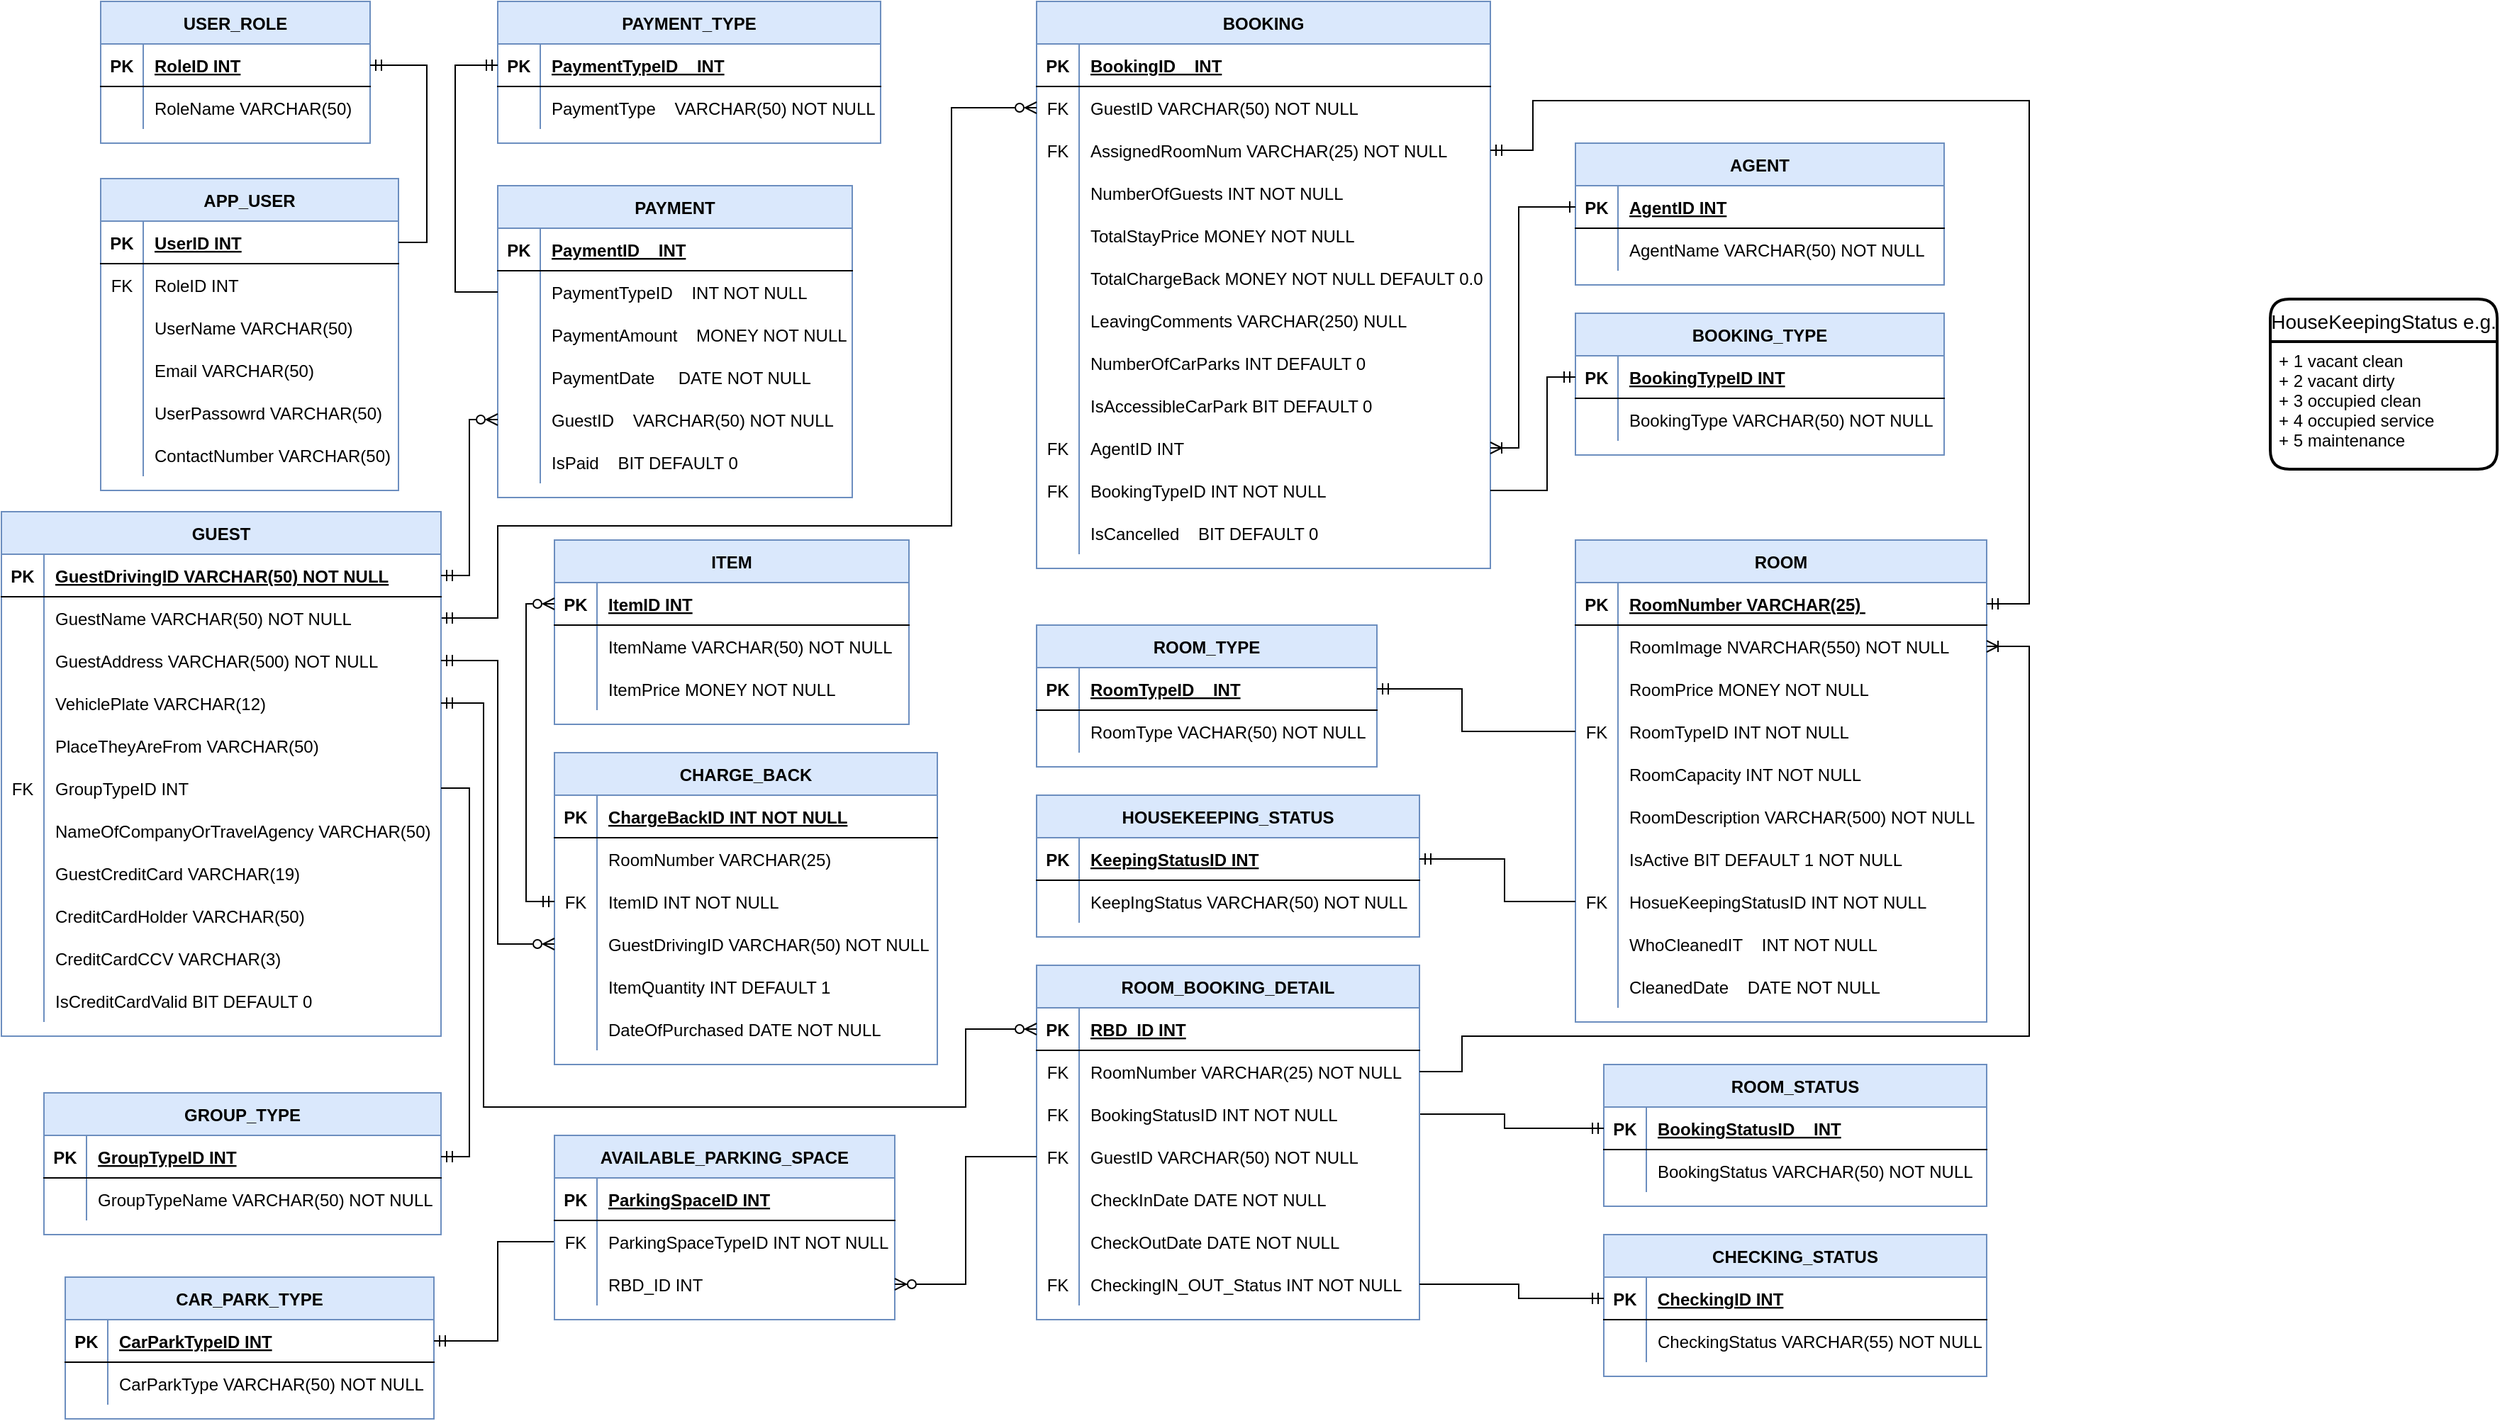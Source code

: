 <mxfile version="15.5.4" type="google"><diagram id="ZVcJ30KIsN33yzBHt0YI" name="Page-1"><mxGraphModel dx="3122" dy="1894" grid="1" gridSize="10" guides="1" tooltips="1" connect="1" arrows="1" fold="1" page="1" pageScale="1" pageWidth="850" pageHeight="1100" math="0" shadow="0"><root><mxCell id="0"/><mxCell id="1" parent="0"/><mxCell id="_sYLB7tSxvzZ0DVHN24r-1" value="ROOM_TYPE" style="shape=table;startSize=30;container=1;collapsible=1;childLayout=tableLayout;fixedRows=1;rowLines=0;fontStyle=1;align=center;resizeLast=1;fillColor=#dae8fc;strokeColor=#6c8ebf;" parent="1" vertex="1"><mxGeometry x="-180" y="300" width="240" height="100" as="geometry"/></mxCell><mxCell id="_sYLB7tSxvzZ0DVHN24r-2" value="" style="shape=partialRectangle;collapsible=0;dropTarget=0;pointerEvents=0;fillColor=none;top=0;left=0;bottom=1;right=0;points=[[0,0.5],[1,0.5]];portConstraint=eastwest;" parent="_sYLB7tSxvzZ0DVHN24r-1" vertex="1"><mxGeometry y="30" width="240" height="30" as="geometry"/></mxCell><mxCell id="_sYLB7tSxvzZ0DVHN24r-3" value="PK" style="shape=partialRectangle;connectable=0;fillColor=none;top=0;left=0;bottom=0;right=0;fontStyle=1;overflow=hidden;" parent="_sYLB7tSxvzZ0DVHN24r-2" vertex="1"><mxGeometry width="30" height="30" as="geometry"><mxRectangle width="30" height="30" as="alternateBounds"/></mxGeometry></mxCell><mxCell id="_sYLB7tSxvzZ0DVHN24r-4" value="RoomTypeID    INT" style="shape=partialRectangle;connectable=0;fillColor=none;top=0;left=0;bottom=0;right=0;align=left;spacingLeft=6;fontStyle=5;overflow=hidden;" parent="_sYLB7tSxvzZ0DVHN24r-2" vertex="1"><mxGeometry x="30" width="210" height="30" as="geometry"><mxRectangle width="210" height="30" as="alternateBounds"/></mxGeometry></mxCell><mxCell id="_sYLB7tSxvzZ0DVHN24r-5" value="" style="shape=partialRectangle;collapsible=0;dropTarget=0;pointerEvents=0;fillColor=none;top=0;left=0;bottom=0;right=0;points=[[0,0.5],[1,0.5]];portConstraint=eastwest;" parent="_sYLB7tSxvzZ0DVHN24r-1" vertex="1"><mxGeometry y="60" width="240" height="30" as="geometry"/></mxCell><mxCell id="_sYLB7tSxvzZ0DVHN24r-6" value="" style="shape=partialRectangle;connectable=0;fillColor=none;top=0;left=0;bottom=0;right=0;editable=1;overflow=hidden;" parent="_sYLB7tSxvzZ0DVHN24r-5" vertex="1"><mxGeometry width="30" height="30" as="geometry"><mxRectangle width="30" height="30" as="alternateBounds"/></mxGeometry></mxCell><mxCell id="_sYLB7tSxvzZ0DVHN24r-7" value="RoomType VACHAR(50) NOT NULL" style="shape=partialRectangle;connectable=0;fillColor=none;top=0;left=0;bottom=0;right=0;align=left;spacingLeft=6;overflow=hidden;" parent="_sYLB7tSxvzZ0DVHN24r-5" vertex="1"><mxGeometry x="30" width="210" height="30" as="geometry"><mxRectangle width="210" height="30" as="alternateBounds"/></mxGeometry></mxCell><mxCell id="_sYLB7tSxvzZ0DVHN24r-14" value="ROOM_STATUS" style="shape=table;startSize=30;container=1;collapsible=1;childLayout=tableLayout;fixedRows=1;rowLines=0;fontStyle=1;align=center;resizeLast=1;fillColor=#dae8fc;strokeColor=#6c8ebf;" parent="1" vertex="1"><mxGeometry x="220" y="610" width="270" height="100" as="geometry"/></mxCell><mxCell id="_sYLB7tSxvzZ0DVHN24r-15" value="" style="shape=partialRectangle;collapsible=0;dropTarget=0;pointerEvents=0;fillColor=none;top=0;left=0;bottom=1;right=0;points=[[0,0.5],[1,0.5]];portConstraint=eastwest;" parent="_sYLB7tSxvzZ0DVHN24r-14" vertex="1"><mxGeometry y="30" width="270" height="30" as="geometry"/></mxCell><mxCell id="_sYLB7tSxvzZ0DVHN24r-16" value="PK" style="shape=partialRectangle;connectable=0;fillColor=none;top=0;left=0;bottom=0;right=0;fontStyle=1;overflow=hidden;" parent="_sYLB7tSxvzZ0DVHN24r-15" vertex="1"><mxGeometry width="30" height="30" as="geometry"><mxRectangle width="30" height="30" as="alternateBounds"/></mxGeometry></mxCell><mxCell id="_sYLB7tSxvzZ0DVHN24r-17" value="BookingStatusID    INT" style="shape=partialRectangle;connectable=0;fillColor=none;top=0;left=0;bottom=0;right=0;align=left;spacingLeft=6;fontStyle=5;overflow=hidden;" parent="_sYLB7tSxvzZ0DVHN24r-15" vertex="1"><mxGeometry x="30" width="240" height="30" as="geometry"><mxRectangle width="240" height="30" as="alternateBounds"/></mxGeometry></mxCell><mxCell id="_sYLB7tSxvzZ0DVHN24r-18" value="" style="shape=partialRectangle;collapsible=0;dropTarget=0;pointerEvents=0;fillColor=none;top=0;left=0;bottom=0;right=0;points=[[0,0.5],[1,0.5]];portConstraint=eastwest;" parent="_sYLB7tSxvzZ0DVHN24r-14" vertex="1"><mxGeometry y="60" width="270" height="30" as="geometry"/></mxCell><mxCell id="_sYLB7tSxvzZ0DVHN24r-19" value="" style="shape=partialRectangle;connectable=0;fillColor=none;top=0;left=0;bottom=0;right=0;editable=1;overflow=hidden;" parent="_sYLB7tSxvzZ0DVHN24r-18" vertex="1"><mxGeometry width="30" height="30" as="geometry"><mxRectangle width="30" height="30" as="alternateBounds"/></mxGeometry></mxCell><mxCell id="_sYLB7tSxvzZ0DVHN24r-20" value="BookingStatus VARCHAR(50) NOT NULL" style="shape=partialRectangle;connectable=0;fillColor=none;top=0;left=0;bottom=0;right=0;align=left;spacingLeft=6;overflow=hidden;" parent="_sYLB7tSxvzZ0DVHN24r-18" vertex="1"><mxGeometry x="30" width="240" height="30" as="geometry"><mxRectangle width="240" height="30" as="alternateBounds"/></mxGeometry></mxCell><mxCell id="_sYLB7tSxvzZ0DVHN24r-27" value="ROOM" style="shape=table;startSize=30;container=1;collapsible=1;childLayout=tableLayout;fixedRows=1;rowLines=0;fontStyle=1;align=center;resizeLast=1;fillColor=#dae8fc;strokeColor=#6c8ebf;" parent="1" vertex="1"><mxGeometry x="200" y="240" width="290" height="340" as="geometry"/></mxCell><mxCell id="_sYLB7tSxvzZ0DVHN24r-28" value="" style="shape=partialRectangle;collapsible=0;dropTarget=0;pointerEvents=0;fillColor=none;top=0;left=0;bottom=1;right=0;points=[[0,0.5],[1,0.5]];portConstraint=eastwest;" parent="_sYLB7tSxvzZ0DVHN24r-27" vertex="1"><mxGeometry y="30" width="290" height="30" as="geometry"/></mxCell><mxCell id="_sYLB7tSxvzZ0DVHN24r-29" value="PK" style="shape=partialRectangle;connectable=0;fillColor=none;top=0;left=0;bottom=0;right=0;fontStyle=1;overflow=hidden;" parent="_sYLB7tSxvzZ0DVHN24r-28" vertex="1"><mxGeometry width="30" height="30" as="geometry"><mxRectangle width="30" height="30" as="alternateBounds"/></mxGeometry></mxCell><mxCell id="_sYLB7tSxvzZ0DVHN24r-30" value="RoomNumber VARCHAR(25) " style="shape=partialRectangle;connectable=0;fillColor=none;top=0;left=0;bottom=0;right=0;align=left;spacingLeft=6;fontStyle=5;overflow=hidden;" parent="_sYLB7tSxvzZ0DVHN24r-28" vertex="1"><mxGeometry x="30" width="260" height="30" as="geometry"><mxRectangle width="260" height="30" as="alternateBounds"/></mxGeometry></mxCell><mxCell id="_sYLB7tSxvzZ0DVHN24r-34" value="" style="shape=partialRectangle;collapsible=0;dropTarget=0;pointerEvents=0;fillColor=none;top=0;left=0;bottom=0;right=0;points=[[0,0.5],[1,0.5]];portConstraint=eastwest;" parent="_sYLB7tSxvzZ0DVHN24r-27" vertex="1"><mxGeometry y="60" width="290" height="30" as="geometry"/></mxCell><mxCell id="_sYLB7tSxvzZ0DVHN24r-35" value="" style="shape=partialRectangle;connectable=0;fillColor=none;top=0;left=0;bottom=0;right=0;editable=1;overflow=hidden;" parent="_sYLB7tSxvzZ0DVHN24r-34" vertex="1"><mxGeometry width="30" height="30" as="geometry"><mxRectangle width="30" height="30" as="alternateBounds"/></mxGeometry></mxCell><mxCell id="_sYLB7tSxvzZ0DVHN24r-36" value="RoomImage NVARCHAR(550) NOT NULL" style="shape=partialRectangle;connectable=0;fillColor=none;top=0;left=0;bottom=0;right=0;align=left;spacingLeft=6;overflow=hidden;" parent="_sYLB7tSxvzZ0DVHN24r-34" vertex="1"><mxGeometry x="30" width="260" height="30" as="geometry"><mxRectangle width="260" height="30" as="alternateBounds"/></mxGeometry></mxCell><mxCell id="_sYLB7tSxvzZ0DVHN24r-37" value="" style="shape=partialRectangle;collapsible=0;dropTarget=0;pointerEvents=0;fillColor=none;top=0;left=0;bottom=0;right=0;points=[[0,0.5],[1,0.5]];portConstraint=eastwest;" parent="_sYLB7tSxvzZ0DVHN24r-27" vertex="1"><mxGeometry y="90" width="290" height="30" as="geometry"/></mxCell><mxCell id="_sYLB7tSxvzZ0DVHN24r-38" value="" style="shape=partialRectangle;connectable=0;fillColor=none;top=0;left=0;bottom=0;right=0;editable=1;overflow=hidden;" parent="_sYLB7tSxvzZ0DVHN24r-37" vertex="1"><mxGeometry width="30" height="30" as="geometry"><mxRectangle width="30" height="30" as="alternateBounds"/></mxGeometry></mxCell><mxCell id="_sYLB7tSxvzZ0DVHN24r-39" value="RoomPrice MONEY NOT NULL" style="shape=partialRectangle;connectable=0;fillColor=none;top=0;left=0;bottom=0;right=0;align=left;spacingLeft=6;overflow=hidden;" parent="_sYLB7tSxvzZ0DVHN24r-37" vertex="1"><mxGeometry x="30" width="260" height="30" as="geometry"><mxRectangle width="260" height="30" as="alternateBounds"/></mxGeometry></mxCell><mxCell id="_sYLB7tSxvzZ0DVHN24r-43" value="" style="shape=partialRectangle;collapsible=0;dropTarget=0;pointerEvents=0;fillColor=none;top=0;left=0;bottom=0;right=0;points=[[0,0.5],[1,0.5]];portConstraint=eastwest;" parent="_sYLB7tSxvzZ0DVHN24r-27" vertex="1"><mxGeometry y="120" width="290" height="30" as="geometry"/></mxCell><mxCell id="_sYLB7tSxvzZ0DVHN24r-44" value="FK" style="shape=partialRectangle;connectable=0;fillColor=none;top=0;left=0;bottom=0;right=0;editable=1;overflow=hidden;" parent="_sYLB7tSxvzZ0DVHN24r-43" vertex="1"><mxGeometry width="30" height="30" as="geometry"><mxRectangle width="30" height="30" as="alternateBounds"/></mxGeometry></mxCell><mxCell id="_sYLB7tSxvzZ0DVHN24r-45" value="RoomTypeID INT NOT NULL" style="shape=partialRectangle;connectable=0;fillColor=none;top=0;left=0;bottom=0;right=0;align=left;spacingLeft=6;overflow=hidden;" parent="_sYLB7tSxvzZ0DVHN24r-43" vertex="1"><mxGeometry x="30" width="260" height="30" as="geometry"><mxRectangle width="260" height="30" as="alternateBounds"/></mxGeometry></mxCell><mxCell id="_sYLB7tSxvzZ0DVHN24r-46" value="" style="shape=partialRectangle;collapsible=0;dropTarget=0;pointerEvents=0;fillColor=none;top=0;left=0;bottom=0;right=0;points=[[0,0.5],[1,0.5]];portConstraint=eastwest;" parent="_sYLB7tSxvzZ0DVHN24r-27" vertex="1"><mxGeometry y="150" width="290" height="30" as="geometry"/></mxCell><mxCell id="_sYLB7tSxvzZ0DVHN24r-47" value="" style="shape=partialRectangle;connectable=0;fillColor=none;top=0;left=0;bottom=0;right=0;editable=1;overflow=hidden;" parent="_sYLB7tSxvzZ0DVHN24r-46" vertex="1"><mxGeometry width="30" height="30" as="geometry"><mxRectangle width="30" height="30" as="alternateBounds"/></mxGeometry></mxCell><mxCell id="_sYLB7tSxvzZ0DVHN24r-48" value="RoomCapacity INT NOT NULL" style="shape=partialRectangle;connectable=0;fillColor=none;top=0;left=0;bottom=0;right=0;align=left;spacingLeft=6;overflow=hidden;" parent="_sYLB7tSxvzZ0DVHN24r-46" vertex="1"><mxGeometry x="30" width="260" height="30" as="geometry"><mxRectangle width="260" height="30" as="alternateBounds"/></mxGeometry></mxCell><mxCell id="_sYLB7tSxvzZ0DVHN24r-49" value="" style="shape=partialRectangle;collapsible=0;dropTarget=0;pointerEvents=0;fillColor=none;top=0;left=0;bottom=0;right=0;points=[[0,0.5],[1,0.5]];portConstraint=eastwest;" parent="_sYLB7tSxvzZ0DVHN24r-27" vertex="1"><mxGeometry y="180" width="290" height="30" as="geometry"/></mxCell><mxCell id="_sYLB7tSxvzZ0DVHN24r-50" value="" style="shape=partialRectangle;connectable=0;fillColor=none;top=0;left=0;bottom=0;right=0;editable=1;overflow=hidden;" parent="_sYLB7tSxvzZ0DVHN24r-49" vertex="1"><mxGeometry width="30" height="30" as="geometry"><mxRectangle width="30" height="30" as="alternateBounds"/></mxGeometry></mxCell><mxCell id="_sYLB7tSxvzZ0DVHN24r-51" value="RoomDescription VARCHAR(500) NOT NULL" style="shape=partialRectangle;connectable=0;fillColor=none;top=0;left=0;bottom=0;right=0;align=left;spacingLeft=6;overflow=hidden;" parent="_sYLB7tSxvzZ0DVHN24r-49" vertex="1"><mxGeometry x="30" width="260" height="30" as="geometry"><mxRectangle width="260" height="30" as="alternateBounds"/></mxGeometry></mxCell><mxCell id="_sYLB7tSxvzZ0DVHN24r-52" value="" style="shape=partialRectangle;collapsible=0;dropTarget=0;pointerEvents=0;fillColor=none;top=0;left=0;bottom=0;right=0;points=[[0,0.5],[1,0.5]];portConstraint=eastwest;" parent="_sYLB7tSxvzZ0DVHN24r-27" vertex="1"><mxGeometry y="210" width="290" height="30" as="geometry"/></mxCell><mxCell id="_sYLB7tSxvzZ0DVHN24r-53" value="" style="shape=partialRectangle;connectable=0;fillColor=none;top=0;left=0;bottom=0;right=0;editable=1;overflow=hidden;" parent="_sYLB7tSxvzZ0DVHN24r-52" vertex="1"><mxGeometry width="30" height="30" as="geometry"><mxRectangle width="30" height="30" as="alternateBounds"/></mxGeometry></mxCell><mxCell id="_sYLB7tSxvzZ0DVHN24r-54" value="IsActive BIT DEFAULT 1 NOT NULL" style="shape=partialRectangle;connectable=0;fillColor=none;top=0;left=0;bottom=0;right=0;align=left;spacingLeft=6;overflow=hidden;" parent="_sYLB7tSxvzZ0DVHN24r-52" vertex="1"><mxGeometry x="30" width="260" height="30" as="geometry"><mxRectangle width="260" height="30" as="alternateBounds"/></mxGeometry></mxCell><mxCell id="TOSWFNPYJdJoJsJUu-8l-54" value="" style="shape=partialRectangle;collapsible=0;dropTarget=0;pointerEvents=0;fillColor=none;top=0;left=0;bottom=0;right=0;points=[[0,0.5],[1,0.5]];portConstraint=eastwest;" parent="_sYLB7tSxvzZ0DVHN24r-27" vertex="1"><mxGeometry y="240" width="290" height="30" as="geometry"/></mxCell><mxCell id="TOSWFNPYJdJoJsJUu-8l-55" value="FK" style="shape=partialRectangle;connectable=0;fillColor=none;top=0;left=0;bottom=0;right=0;editable=1;overflow=hidden;" parent="TOSWFNPYJdJoJsJUu-8l-54" vertex="1"><mxGeometry width="30" height="30" as="geometry"><mxRectangle width="30" height="30" as="alternateBounds"/></mxGeometry></mxCell><mxCell id="TOSWFNPYJdJoJsJUu-8l-56" value="HosueKeepingStatusID INT NOT NULL" style="shape=partialRectangle;connectable=0;fillColor=none;top=0;left=0;bottom=0;right=0;align=left;spacingLeft=6;overflow=hidden;" parent="TOSWFNPYJdJoJsJUu-8l-54" vertex="1"><mxGeometry x="30" width="260" height="30" as="geometry"><mxRectangle width="260" height="30" as="alternateBounds"/></mxGeometry></mxCell><mxCell id="Mdt3yCYjGzpX4MipfFVf-4" value="" style="shape=partialRectangle;collapsible=0;dropTarget=0;pointerEvents=0;fillColor=none;top=0;left=0;bottom=0;right=0;points=[[0,0.5],[1,0.5]];portConstraint=eastwest;" vertex="1" parent="_sYLB7tSxvzZ0DVHN24r-27"><mxGeometry y="270" width="290" height="30" as="geometry"/></mxCell><mxCell id="Mdt3yCYjGzpX4MipfFVf-5" value="" style="shape=partialRectangle;connectable=0;fillColor=none;top=0;left=0;bottom=0;right=0;editable=1;overflow=hidden;" vertex="1" parent="Mdt3yCYjGzpX4MipfFVf-4"><mxGeometry width="30" height="30" as="geometry"><mxRectangle width="30" height="30" as="alternateBounds"/></mxGeometry></mxCell><mxCell id="Mdt3yCYjGzpX4MipfFVf-6" value="WhoCleanedIT    INT NOT NULL" style="shape=partialRectangle;connectable=0;fillColor=none;top=0;left=0;bottom=0;right=0;align=left;spacingLeft=6;overflow=hidden;" vertex="1" parent="Mdt3yCYjGzpX4MipfFVf-4"><mxGeometry x="30" width="260" height="30" as="geometry"><mxRectangle width="260" height="30" as="alternateBounds"/></mxGeometry></mxCell><mxCell id="Mdt3yCYjGzpX4MipfFVf-7" value="" style="shape=partialRectangle;collapsible=0;dropTarget=0;pointerEvents=0;fillColor=none;top=0;left=0;bottom=0;right=0;points=[[0,0.5],[1,0.5]];portConstraint=eastwest;" vertex="1" parent="_sYLB7tSxvzZ0DVHN24r-27"><mxGeometry y="300" width="290" height="30" as="geometry"/></mxCell><mxCell id="Mdt3yCYjGzpX4MipfFVf-8" value="" style="shape=partialRectangle;connectable=0;fillColor=none;top=0;left=0;bottom=0;right=0;editable=1;overflow=hidden;" vertex="1" parent="Mdt3yCYjGzpX4MipfFVf-7"><mxGeometry width="30" height="30" as="geometry"><mxRectangle width="30" height="30" as="alternateBounds"/></mxGeometry></mxCell><mxCell id="Mdt3yCYjGzpX4MipfFVf-9" value="CleanedDate    DATE NOT NULL" style="shape=partialRectangle;connectable=0;fillColor=none;top=0;left=0;bottom=0;right=0;align=left;spacingLeft=6;overflow=hidden;" vertex="1" parent="Mdt3yCYjGzpX4MipfFVf-7"><mxGeometry x="30" width="260" height="30" as="geometry"><mxRectangle width="260" height="30" as="alternateBounds"/></mxGeometry></mxCell><mxCell id="_sYLB7tSxvzZ0DVHN24r-55" value="BOOKING" style="shape=table;startSize=30;container=1;collapsible=1;childLayout=tableLayout;fixedRows=1;rowLines=0;fontStyle=1;align=center;resizeLast=1;fillColor=#dae8fc;strokeColor=#6c8ebf;" parent="1" vertex="1"><mxGeometry x="-180" y="-140" width="320" height="400" as="geometry"/></mxCell><mxCell id="_sYLB7tSxvzZ0DVHN24r-56" value="" style="shape=partialRectangle;collapsible=0;dropTarget=0;pointerEvents=0;fillColor=none;top=0;left=0;bottom=1;right=0;points=[[0,0.5],[1,0.5]];portConstraint=eastwest;" parent="_sYLB7tSxvzZ0DVHN24r-55" vertex="1"><mxGeometry y="30" width="320" height="30" as="geometry"/></mxCell><mxCell id="_sYLB7tSxvzZ0DVHN24r-57" value="PK" style="shape=partialRectangle;connectable=0;fillColor=none;top=0;left=0;bottom=0;right=0;fontStyle=1;overflow=hidden;" parent="_sYLB7tSxvzZ0DVHN24r-56" vertex="1"><mxGeometry width="30" height="30" as="geometry"><mxRectangle width="30" height="30" as="alternateBounds"/></mxGeometry></mxCell><mxCell id="_sYLB7tSxvzZ0DVHN24r-58" value="BookingID    INT" style="shape=partialRectangle;connectable=0;fillColor=none;top=0;left=0;bottom=0;right=0;align=left;spacingLeft=6;fontStyle=5;overflow=hidden;" parent="_sYLB7tSxvzZ0DVHN24r-56" vertex="1"><mxGeometry x="30" width="290" height="30" as="geometry"><mxRectangle width="290" height="30" as="alternateBounds"/></mxGeometry></mxCell><mxCell id="wZnm6opYceWPPB7NRFyV-115" value="" style="shape=partialRectangle;collapsible=0;dropTarget=0;pointerEvents=0;fillColor=none;top=0;left=0;bottom=0;right=0;points=[[0,0.5],[1,0.5]];portConstraint=eastwest;" parent="_sYLB7tSxvzZ0DVHN24r-55" vertex="1"><mxGeometry y="60" width="320" height="30" as="geometry"/></mxCell><mxCell id="wZnm6opYceWPPB7NRFyV-116" value="FK" style="shape=partialRectangle;connectable=0;fillColor=none;top=0;left=0;bottom=0;right=0;editable=1;overflow=hidden;" parent="wZnm6opYceWPPB7NRFyV-115" vertex="1"><mxGeometry width="30" height="30" as="geometry"><mxRectangle width="30" height="30" as="alternateBounds"/></mxGeometry></mxCell><mxCell id="wZnm6opYceWPPB7NRFyV-117" value="GuestID VARCHAR(50) NOT NULL" style="shape=partialRectangle;connectable=0;fillColor=none;top=0;left=0;bottom=0;right=0;align=left;spacingLeft=6;overflow=hidden;" parent="wZnm6opYceWPPB7NRFyV-115" vertex="1"><mxGeometry x="30" width="290" height="30" as="geometry"><mxRectangle width="290" height="30" as="alternateBounds"/></mxGeometry></mxCell><mxCell id="_sYLB7tSxvzZ0DVHN24r-68" value="" style="shape=partialRectangle;collapsible=0;dropTarget=0;pointerEvents=0;fillColor=none;top=0;left=0;bottom=0;right=0;points=[[0,0.5],[1,0.5]];portConstraint=eastwest;" parent="_sYLB7tSxvzZ0DVHN24r-55" vertex="1"><mxGeometry y="90" width="320" height="30" as="geometry"/></mxCell><mxCell id="_sYLB7tSxvzZ0DVHN24r-69" value="FK" style="shape=partialRectangle;connectable=0;fillColor=none;top=0;left=0;bottom=0;right=0;editable=1;overflow=hidden;" parent="_sYLB7tSxvzZ0DVHN24r-68" vertex="1"><mxGeometry width="30" height="30" as="geometry"><mxRectangle width="30" height="30" as="alternateBounds"/></mxGeometry></mxCell><mxCell id="_sYLB7tSxvzZ0DVHN24r-70" value="AssignedRoomNum VARCHAR(25) NOT NULL " style="shape=partialRectangle;connectable=0;fillColor=none;top=0;left=0;bottom=0;right=0;align=left;spacingLeft=6;overflow=hidden;" parent="_sYLB7tSxvzZ0DVHN24r-68" vertex="1"><mxGeometry x="30" width="290" height="30" as="geometry"><mxRectangle width="290" height="30" as="alternateBounds"/></mxGeometry></mxCell><mxCell id="_sYLB7tSxvzZ0DVHN24r-129" value="" style="shape=partialRectangle;collapsible=0;dropTarget=0;pointerEvents=0;fillColor=none;top=0;left=0;bottom=0;right=0;points=[[0,0.5],[1,0.5]];portConstraint=eastwest;" parent="_sYLB7tSxvzZ0DVHN24r-55" vertex="1"><mxGeometry y="120" width="320" height="30" as="geometry"/></mxCell><mxCell id="_sYLB7tSxvzZ0DVHN24r-130" value="" style="shape=partialRectangle;connectable=0;fillColor=none;top=0;left=0;bottom=0;right=0;editable=1;overflow=hidden;" parent="_sYLB7tSxvzZ0DVHN24r-129" vertex="1"><mxGeometry width="30" height="30" as="geometry"><mxRectangle width="30" height="30" as="alternateBounds"/></mxGeometry></mxCell><mxCell id="_sYLB7tSxvzZ0DVHN24r-131" value="NumberOfGuests INT NOT NULL " style="shape=partialRectangle;connectable=0;fillColor=none;top=0;left=0;bottom=0;right=0;align=left;spacingLeft=6;overflow=hidden;" parent="_sYLB7tSxvzZ0DVHN24r-129" vertex="1"><mxGeometry x="30" width="290" height="30" as="geometry"><mxRectangle width="290" height="30" as="alternateBounds"/></mxGeometry></mxCell><mxCell id="AbhzXkpLcDm6qVs_lcyz-71" value="" style="shape=partialRectangle;collapsible=0;dropTarget=0;pointerEvents=0;fillColor=none;top=0;left=0;bottom=0;right=0;points=[[0,0.5],[1,0.5]];portConstraint=eastwest;" parent="_sYLB7tSxvzZ0DVHN24r-55" vertex="1"><mxGeometry y="150" width="320" height="30" as="geometry"/></mxCell><mxCell id="AbhzXkpLcDm6qVs_lcyz-72" value="" style="shape=partialRectangle;connectable=0;fillColor=none;top=0;left=0;bottom=0;right=0;editable=1;overflow=hidden;" parent="AbhzXkpLcDm6qVs_lcyz-71" vertex="1"><mxGeometry width="30" height="30" as="geometry"><mxRectangle width="30" height="30" as="alternateBounds"/></mxGeometry></mxCell><mxCell id="AbhzXkpLcDm6qVs_lcyz-73" value="TotalStayPrice MONEY NOT NULL" style="shape=partialRectangle;connectable=0;fillColor=none;top=0;left=0;bottom=0;right=0;align=left;spacingLeft=6;overflow=hidden;" parent="AbhzXkpLcDm6qVs_lcyz-71" vertex="1"><mxGeometry x="30" width="290" height="30" as="geometry"><mxRectangle width="290" height="30" as="alternateBounds"/></mxGeometry></mxCell><mxCell id="_sYLB7tSxvzZ0DVHN24r-74" value="" style="shape=partialRectangle;collapsible=0;dropTarget=0;pointerEvents=0;fillColor=none;top=0;left=0;bottom=0;right=0;points=[[0,0.5],[1,0.5]];portConstraint=eastwest;" parent="_sYLB7tSxvzZ0DVHN24r-55" vertex="1"><mxGeometry y="180" width="320" height="30" as="geometry"/></mxCell><mxCell id="_sYLB7tSxvzZ0DVHN24r-75" value="" style="shape=partialRectangle;connectable=0;fillColor=none;top=0;left=0;bottom=0;right=0;editable=1;overflow=hidden;" parent="_sYLB7tSxvzZ0DVHN24r-74" vertex="1"><mxGeometry width="30" height="30" as="geometry"><mxRectangle width="30" height="30" as="alternateBounds"/></mxGeometry></mxCell><mxCell id="_sYLB7tSxvzZ0DVHN24r-76" value="TotalChargeBack MONEY NOT NULL DEFAULT 0.0" style="shape=partialRectangle;connectable=0;fillColor=none;top=0;left=0;bottom=0;right=0;align=left;spacingLeft=6;overflow=hidden;" parent="_sYLB7tSxvzZ0DVHN24r-74" vertex="1"><mxGeometry x="30" width="290" height="30" as="geometry"><mxRectangle width="290" height="30" as="alternateBounds"/></mxGeometry></mxCell><mxCell id="TOSWFNPYJdJoJsJUu-8l-74" value="" style="shape=partialRectangle;collapsible=0;dropTarget=0;pointerEvents=0;fillColor=none;top=0;left=0;bottom=0;right=0;points=[[0,0.5],[1,0.5]];portConstraint=eastwest;" parent="_sYLB7tSxvzZ0DVHN24r-55" vertex="1"><mxGeometry y="210" width="320" height="30" as="geometry"/></mxCell><mxCell id="TOSWFNPYJdJoJsJUu-8l-75" value="" style="shape=partialRectangle;connectable=0;fillColor=none;top=0;left=0;bottom=0;right=0;editable=1;overflow=hidden;" parent="TOSWFNPYJdJoJsJUu-8l-74" vertex="1"><mxGeometry width="30" height="30" as="geometry"><mxRectangle width="30" height="30" as="alternateBounds"/></mxGeometry></mxCell><mxCell id="TOSWFNPYJdJoJsJUu-8l-76" value="LeavingComments VARCHAR(250) NULL" style="shape=partialRectangle;connectable=0;fillColor=none;top=0;left=0;bottom=0;right=0;align=left;spacingLeft=6;overflow=hidden;" parent="TOSWFNPYJdJoJsJUu-8l-74" vertex="1"><mxGeometry x="30" width="290" height="30" as="geometry"><mxRectangle width="290" height="30" as="alternateBounds"/></mxGeometry></mxCell><mxCell id="TOSWFNPYJdJoJsJUu-8l-60" value="" style="shape=partialRectangle;collapsible=0;dropTarget=0;pointerEvents=0;fillColor=none;top=0;left=0;bottom=0;right=0;points=[[0,0.5],[1,0.5]];portConstraint=eastwest;" parent="_sYLB7tSxvzZ0DVHN24r-55" vertex="1"><mxGeometry y="240" width="320" height="30" as="geometry"/></mxCell><mxCell id="TOSWFNPYJdJoJsJUu-8l-61" value="" style="shape=partialRectangle;connectable=0;fillColor=none;top=0;left=0;bottom=0;right=0;editable=1;overflow=hidden;" parent="TOSWFNPYJdJoJsJUu-8l-60" vertex="1"><mxGeometry width="30" height="30" as="geometry"><mxRectangle width="30" height="30" as="alternateBounds"/></mxGeometry></mxCell><mxCell id="TOSWFNPYJdJoJsJUu-8l-62" value="NumberOfCarParks INT DEFAULT 0" style="shape=partialRectangle;connectable=0;fillColor=none;top=0;left=0;bottom=0;right=0;align=left;spacingLeft=6;overflow=hidden;" parent="TOSWFNPYJdJoJsJUu-8l-60" vertex="1"><mxGeometry x="30" width="290" height="30" as="geometry"><mxRectangle width="290" height="30" as="alternateBounds"/></mxGeometry></mxCell><mxCell id="AbhzXkpLcDm6qVs_lcyz-33" value="" style="shape=partialRectangle;collapsible=0;dropTarget=0;pointerEvents=0;fillColor=none;top=0;left=0;bottom=0;right=0;points=[[0,0.5],[1,0.5]];portConstraint=eastwest;" parent="_sYLB7tSxvzZ0DVHN24r-55" vertex="1"><mxGeometry y="270" width="320" height="30" as="geometry"/></mxCell><mxCell id="AbhzXkpLcDm6qVs_lcyz-34" value="" style="shape=partialRectangle;connectable=0;fillColor=none;top=0;left=0;bottom=0;right=0;editable=1;overflow=hidden;" parent="AbhzXkpLcDm6qVs_lcyz-33" vertex="1"><mxGeometry width="30" height="30" as="geometry"><mxRectangle width="30" height="30" as="alternateBounds"/></mxGeometry></mxCell><mxCell id="AbhzXkpLcDm6qVs_lcyz-35" value="IsAccessibleCarPark BIT DEFAULT 0" style="shape=partialRectangle;connectable=0;fillColor=none;top=0;left=0;bottom=0;right=0;align=left;spacingLeft=6;overflow=hidden;" parent="AbhzXkpLcDm6qVs_lcyz-33" vertex="1"><mxGeometry x="30" width="290" height="30" as="geometry"><mxRectangle width="290" height="30" as="alternateBounds"/></mxGeometry></mxCell><mxCell id="uA8ASfI0RFaBkPMJ7hxL-74" value="" style="shape=partialRectangle;collapsible=0;dropTarget=0;pointerEvents=0;fillColor=none;top=0;left=0;bottom=0;right=0;points=[[0,0.5],[1,0.5]];portConstraint=eastwest;" parent="_sYLB7tSxvzZ0DVHN24r-55" vertex="1"><mxGeometry y="300" width="320" height="30" as="geometry"/></mxCell><mxCell id="uA8ASfI0RFaBkPMJ7hxL-75" value="FK" style="shape=partialRectangle;connectable=0;fillColor=none;top=0;left=0;bottom=0;right=0;editable=1;overflow=hidden;" parent="uA8ASfI0RFaBkPMJ7hxL-74" vertex="1"><mxGeometry width="30" height="30" as="geometry"><mxRectangle width="30" height="30" as="alternateBounds"/></mxGeometry></mxCell><mxCell id="uA8ASfI0RFaBkPMJ7hxL-76" value="AgentID INT" style="shape=partialRectangle;connectable=0;fillColor=none;top=0;left=0;bottom=0;right=0;align=left;spacingLeft=6;overflow=hidden;" parent="uA8ASfI0RFaBkPMJ7hxL-74" vertex="1"><mxGeometry x="30" width="290" height="30" as="geometry"><mxRectangle width="290" height="30" as="alternateBounds"/></mxGeometry></mxCell><mxCell id="uA8ASfI0RFaBkPMJ7hxL-58" value="" style="shape=partialRectangle;collapsible=0;dropTarget=0;pointerEvents=0;fillColor=none;top=0;left=0;bottom=0;right=0;points=[[0,0.5],[1,0.5]];portConstraint=eastwest;" parent="_sYLB7tSxvzZ0DVHN24r-55" vertex="1"><mxGeometry y="330" width="320" height="30" as="geometry"/></mxCell><mxCell id="uA8ASfI0RFaBkPMJ7hxL-59" value="FK" style="shape=partialRectangle;connectable=0;fillColor=none;top=0;left=0;bottom=0;right=0;editable=1;overflow=hidden;" parent="uA8ASfI0RFaBkPMJ7hxL-58" vertex="1"><mxGeometry width="30" height="30" as="geometry"><mxRectangle width="30" height="30" as="alternateBounds"/></mxGeometry></mxCell><mxCell id="uA8ASfI0RFaBkPMJ7hxL-60" value="BookingTypeID INT NOT NULL" style="shape=partialRectangle;connectable=0;fillColor=none;top=0;left=0;bottom=0;right=0;align=left;spacingLeft=6;overflow=hidden;" parent="uA8ASfI0RFaBkPMJ7hxL-58" vertex="1"><mxGeometry x="30" width="290" height="30" as="geometry"><mxRectangle width="290" height="30" as="alternateBounds"/></mxGeometry></mxCell><mxCell id="Mdt3yCYjGzpX4MipfFVf-10" value="" style="shape=partialRectangle;collapsible=0;dropTarget=0;pointerEvents=0;fillColor=none;top=0;left=0;bottom=0;right=0;points=[[0,0.5],[1,0.5]];portConstraint=eastwest;" vertex="1" parent="_sYLB7tSxvzZ0DVHN24r-55"><mxGeometry y="360" width="320" height="30" as="geometry"/></mxCell><mxCell id="Mdt3yCYjGzpX4MipfFVf-11" value="" style="shape=partialRectangle;connectable=0;fillColor=none;top=0;left=0;bottom=0;right=0;editable=1;overflow=hidden;" vertex="1" parent="Mdt3yCYjGzpX4MipfFVf-10"><mxGeometry width="30" height="30" as="geometry"><mxRectangle width="30" height="30" as="alternateBounds"/></mxGeometry></mxCell><mxCell id="Mdt3yCYjGzpX4MipfFVf-12" value="IsCancelled    BIT DEFAULT 0" style="shape=partialRectangle;connectable=0;fillColor=none;top=0;left=0;bottom=0;right=0;align=left;spacingLeft=6;overflow=hidden;" vertex="1" parent="Mdt3yCYjGzpX4MipfFVf-10"><mxGeometry x="30" width="290" height="30" as="geometry"><mxRectangle width="290" height="30" as="alternateBounds"/></mxGeometry></mxCell><mxCell id="_sYLB7tSxvzZ0DVHN24r-77" value="PAYMENT" style="shape=table;startSize=30;container=1;collapsible=1;childLayout=tableLayout;fixedRows=1;rowLines=0;fontStyle=1;align=center;resizeLast=1;fillColor=#dae8fc;strokeColor=#6c8ebf;" parent="1" vertex="1"><mxGeometry x="-560" y="-10" width="250" height="220" as="geometry"/></mxCell><mxCell id="_sYLB7tSxvzZ0DVHN24r-78" value="" style="shape=partialRectangle;collapsible=0;dropTarget=0;pointerEvents=0;fillColor=none;top=0;left=0;bottom=1;right=0;points=[[0,0.5],[1,0.5]];portConstraint=eastwest;" parent="_sYLB7tSxvzZ0DVHN24r-77" vertex="1"><mxGeometry y="30" width="250" height="30" as="geometry"/></mxCell><mxCell id="_sYLB7tSxvzZ0DVHN24r-79" value="PK" style="shape=partialRectangle;connectable=0;fillColor=none;top=0;left=0;bottom=0;right=0;fontStyle=1;overflow=hidden;" parent="_sYLB7tSxvzZ0DVHN24r-78" vertex="1"><mxGeometry width="30" height="30" as="geometry"><mxRectangle width="30" height="30" as="alternateBounds"/></mxGeometry></mxCell><mxCell id="_sYLB7tSxvzZ0DVHN24r-80" value="PaymentID    INT" style="shape=partialRectangle;connectable=0;fillColor=none;top=0;left=0;bottom=0;right=0;align=left;spacingLeft=6;fontStyle=5;overflow=hidden;" parent="_sYLB7tSxvzZ0DVHN24r-78" vertex="1"><mxGeometry x="30" width="220" height="30" as="geometry"><mxRectangle width="220" height="30" as="alternateBounds"/></mxGeometry></mxCell><mxCell id="_sYLB7tSxvzZ0DVHN24r-84" value="" style="shape=partialRectangle;collapsible=0;dropTarget=0;pointerEvents=0;fillColor=none;top=0;left=0;bottom=0;right=0;points=[[0,0.5],[1,0.5]];portConstraint=eastwest;" parent="_sYLB7tSxvzZ0DVHN24r-77" vertex="1"><mxGeometry y="60" width="250" height="30" as="geometry"/></mxCell><mxCell id="_sYLB7tSxvzZ0DVHN24r-85" value="" style="shape=partialRectangle;connectable=0;fillColor=none;top=0;left=0;bottom=0;right=0;editable=1;overflow=hidden;" parent="_sYLB7tSxvzZ0DVHN24r-84" vertex="1"><mxGeometry width="30" height="30" as="geometry"><mxRectangle width="30" height="30" as="alternateBounds"/></mxGeometry></mxCell><mxCell id="_sYLB7tSxvzZ0DVHN24r-86" value="PaymentTypeID    INT NOT NULL" style="shape=partialRectangle;connectable=0;fillColor=none;top=0;left=0;bottom=0;right=0;align=left;spacingLeft=6;overflow=hidden;" parent="_sYLB7tSxvzZ0DVHN24r-84" vertex="1"><mxGeometry x="30" width="220" height="30" as="geometry"><mxRectangle width="220" height="30" as="alternateBounds"/></mxGeometry></mxCell><mxCell id="_sYLB7tSxvzZ0DVHN24r-87" value="" style="shape=partialRectangle;collapsible=0;dropTarget=0;pointerEvents=0;fillColor=none;top=0;left=0;bottom=0;right=0;points=[[0,0.5],[1,0.5]];portConstraint=eastwest;" parent="_sYLB7tSxvzZ0DVHN24r-77" vertex="1"><mxGeometry y="90" width="250" height="30" as="geometry"/></mxCell><mxCell id="_sYLB7tSxvzZ0DVHN24r-88" value="" style="shape=partialRectangle;connectable=0;fillColor=none;top=0;left=0;bottom=0;right=0;editable=1;overflow=hidden;" parent="_sYLB7tSxvzZ0DVHN24r-87" vertex="1"><mxGeometry width="30" height="30" as="geometry"><mxRectangle width="30" height="30" as="alternateBounds"/></mxGeometry></mxCell><mxCell id="_sYLB7tSxvzZ0DVHN24r-89" value="PaymentAmount    MONEY NOT NULL" style="shape=partialRectangle;connectable=0;fillColor=none;top=0;left=0;bottom=0;right=0;align=left;spacingLeft=6;overflow=hidden;" parent="_sYLB7tSxvzZ0DVHN24r-87" vertex="1"><mxGeometry x="30" width="220" height="30" as="geometry"><mxRectangle width="220" height="30" as="alternateBounds"/></mxGeometry></mxCell><mxCell id="_sYLB7tSxvzZ0DVHN24r-90" value="" style="shape=partialRectangle;collapsible=0;dropTarget=0;pointerEvents=0;fillColor=none;top=0;left=0;bottom=0;right=0;points=[[0,0.5],[1,0.5]];portConstraint=eastwest;" parent="_sYLB7tSxvzZ0DVHN24r-77" vertex="1"><mxGeometry y="120" width="250" height="30" as="geometry"/></mxCell><mxCell id="_sYLB7tSxvzZ0DVHN24r-91" value="" style="shape=partialRectangle;connectable=0;fillColor=none;top=0;left=0;bottom=0;right=0;editable=1;overflow=hidden;" parent="_sYLB7tSxvzZ0DVHN24r-90" vertex="1"><mxGeometry width="30" height="30" as="geometry"><mxRectangle width="30" height="30" as="alternateBounds"/></mxGeometry></mxCell><mxCell id="_sYLB7tSxvzZ0DVHN24r-92" value="PaymentDate     DATE NOT NULL" style="shape=partialRectangle;connectable=0;fillColor=none;top=0;left=0;bottom=0;right=0;align=left;spacingLeft=6;overflow=hidden;" parent="_sYLB7tSxvzZ0DVHN24r-90" vertex="1"><mxGeometry x="30" width="220" height="30" as="geometry"><mxRectangle width="220" height="30" as="alternateBounds"/></mxGeometry></mxCell><mxCell id="wZnm6opYceWPPB7NRFyV-123" value="" style="shape=partialRectangle;collapsible=0;dropTarget=0;pointerEvents=0;fillColor=none;top=0;left=0;bottom=0;right=0;points=[[0,0.5],[1,0.5]];portConstraint=eastwest;" parent="_sYLB7tSxvzZ0DVHN24r-77" vertex="1"><mxGeometry y="150" width="250" height="30" as="geometry"/></mxCell><mxCell id="wZnm6opYceWPPB7NRFyV-124" value="" style="shape=partialRectangle;connectable=0;fillColor=none;top=0;left=0;bottom=0;right=0;editable=1;overflow=hidden;" parent="wZnm6opYceWPPB7NRFyV-123" vertex="1"><mxGeometry width="30" height="30" as="geometry"><mxRectangle width="30" height="30" as="alternateBounds"/></mxGeometry></mxCell><mxCell id="wZnm6opYceWPPB7NRFyV-125" value="GuestID    VARCHAR(50) NOT NULL" style="shape=partialRectangle;connectable=0;fillColor=none;top=0;left=0;bottom=0;right=0;align=left;spacingLeft=6;overflow=hidden;" parent="wZnm6opYceWPPB7NRFyV-123" vertex="1"><mxGeometry x="30" width="220" height="30" as="geometry"><mxRectangle width="220" height="30" as="alternateBounds"/></mxGeometry></mxCell><mxCell id="wZnm6opYceWPPB7NRFyV-148" value="" style="shape=partialRectangle;collapsible=0;dropTarget=0;pointerEvents=0;fillColor=none;top=0;left=0;bottom=0;right=0;points=[[0,0.5],[1,0.5]];portConstraint=eastwest;" parent="_sYLB7tSxvzZ0DVHN24r-77" vertex="1"><mxGeometry y="180" width="250" height="30" as="geometry"/></mxCell><mxCell id="wZnm6opYceWPPB7NRFyV-149" value="" style="shape=partialRectangle;connectable=0;fillColor=none;top=0;left=0;bottom=0;right=0;editable=1;overflow=hidden;" parent="wZnm6opYceWPPB7NRFyV-148" vertex="1"><mxGeometry width="30" height="30" as="geometry"><mxRectangle width="30" height="30" as="alternateBounds"/></mxGeometry></mxCell><mxCell id="wZnm6opYceWPPB7NRFyV-150" value="IsPaid    BIT DEFAULT 0" style="shape=partialRectangle;connectable=0;fillColor=none;top=0;left=0;bottom=0;right=0;align=left;spacingLeft=6;overflow=hidden;" parent="wZnm6opYceWPPB7NRFyV-148" vertex="1"><mxGeometry x="30" width="220" height="30" as="geometry"><mxRectangle width="220" height="30" as="alternateBounds"/></mxGeometry></mxCell><mxCell id="_sYLB7tSxvzZ0DVHN24r-93" value="PAYMENT_TYPE" style="shape=table;startSize=30;container=1;collapsible=1;childLayout=tableLayout;fixedRows=1;rowLines=0;fontStyle=1;align=center;resizeLast=1;fillColor=#dae8fc;strokeColor=#6c8ebf;" parent="1" vertex="1"><mxGeometry x="-560" y="-140" width="270" height="100" as="geometry"/></mxCell><mxCell id="_sYLB7tSxvzZ0DVHN24r-94" value="" style="shape=partialRectangle;collapsible=0;dropTarget=0;pointerEvents=0;fillColor=none;top=0;left=0;bottom=1;right=0;points=[[0,0.5],[1,0.5]];portConstraint=eastwest;" parent="_sYLB7tSxvzZ0DVHN24r-93" vertex="1"><mxGeometry y="30" width="270" height="30" as="geometry"/></mxCell><mxCell id="_sYLB7tSxvzZ0DVHN24r-95" value="PK" style="shape=partialRectangle;connectable=0;fillColor=none;top=0;left=0;bottom=0;right=0;fontStyle=1;overflow=hidden;" parent="_sYLB7tSxvzZ0DVHN24r-94" vertex="1"><mxGeometry width="30" height="30" as="geometry"><mxRectangle width="30" height="30" as="alternateBounds"/></mxGeometry></mxCell><mxCell id="_sYLB7tSxvzZ0DVHN24r-96" value="PaymentTypeID    INT" style="shape=partialRectangle;connectable=0;fillColor=none;top=0;left=0;bottom=0;right=0;align=left;spacingLeft=6;fontStyle=5;overflow=hidden;" parent="_sYLB7tSxvzZ0DVHN24r-94" vertex="1"><mxGeometry x="30" width="240" height="30" as="geometry"><mxRectangle width="240" height="30" as="alternateBounds"/></mxGeometry></mxCell><mxCell id="_sYLB7tSxvzZ0DVHN24r-97" value="" style="shape=partialRectangle;collapsible=0;dropTarget=0;pointerEvents=0;fillColor=none;top=0;left=0;bottom=0;right=0;points=[[0,0.5],[1,0.5]];portConstraint=eastwest;" parent="_sYLB7tSxvzZ0DVHN24r-93" vertex="1"><mxGeometry y="60" width="270" height="30" as="geometry"/></mxCell><mxCell id="_sYLB7tSxvzZ0DVHN24r-98" value="" style="shape=partialRectangle;connectable=0;fillColor=none;top=0;left=0;bottom=0;right=0;editable=1;overflow=hidden;" parent="_sYLB7tSxvzZ0DVHN24r-97" vertex="1"><mxGeometry width="30" height="30" as="geometry"><mxRectangle width="30" height="30" as="alternateBounds"/></mxGeometry></mxCell><mxCell id="_sYLB7tSxvzZ0DVHN24r-99" value="PaymentType    VARCHAR(50) NOT NULL" style="shape=partialRectangle;connectable=0;fillColor=none;top=0;left=0;bottom=0;right=0;align=left;spacingLeft=6;overflow=hidden;" parent="_sYLB7tSxvzZ0DVHN24r-97" vertex="1"><mxGeometry x="30" width="240" height="30" as="geometry"><mxRectangle width="240" height="30" as="alternateBounds"/></mxGeometry></mxCell><mxCell id="_sYLB7tSxvzZ0DVHN24r-109" style="edgeStyle=orthogonalEdgeStyle;rounded=0;orthogonalLoop=1;jettySize=auto;html=1;exitX=0;exitY=0.5;exitDx=0;exitDy=0;entryX=0;entryY=0.5;entryDx=0;entryDy=0;startArrow=ERmandOne;startFill=0;endArrow=none;endFill=0;" parent="1" source="_sYLB7tSxvzZ0DVHN24r-94" target="_sYLB7tSxvzZ0DVHN24r-84" edge="1"><mxGeometry relative="1" as="geometry"><Array as="points"><mxPoint x="-590" y="-95"/><mxPoint x="-590" y="65"/></Array></mxGeometry></mxCell><mxCell id="_sYLB7tSxvzZ0DVHN24r-111" style="edgeStyle=orthogonalEdgeStyle;rounded=0;orthogonalLoop=1;jettySize=auto;html=1;exitX=1;exitY=0.5;exitDx=0;exitDy=0;entryX=0;entryY=0.5;entryDx=0;entryDy=0;startArrow=ERmandOne;startFill=0;endArrow=ERzeroToMany;endFill=0;" parent="1" source="uA8ASfI0RFaBkPMJ7hxL-5" target="wZnm6opYceWPPB7NRFyV-115" edge="1"><mxGeometry relative="1" as="geometry"><Array as="points"><mxPoint x="-560" y="295"/><mxPoint x="-560" y="230"/><mxPoint x="-240" y="230"/><mxPoint x="-240" y="-65"/></Array><mxPoint x="-320" y="-305" as="sourcePoint"/></mxGeometry></mxCell><mxCell id="_sYLB7tSxvzZ0DVHN24r-113" style="edgeStyle=orthogonalEdgeStyle;rounded=0;orthogonalLoop=1;jettySize=auto;html=1;exitX=0;exitY=0.5;exitDx=0;exitDy=0;entryX=1;entryY=0.5;entryDx=0;entryDy=0;startArrow=none;startFill=0;endArrow=ERmandOne;endFill=0;" parent="1" source="_sYLB7tSxvzZ0DVHN24r-43" target="_sYLB7tSxvzZ0DVHN24r-2" edge="1"><mxGeometry relative="1" as="geometry"><Array as="points"><mxPoint x="120" y="375"/><mxPoint x="120" y="345"/></Array></mxGeometry></mxCell><mxCell id="_sYLB7tSxvzZ0DVHN24r-114" style="edgeStyle=orthogonalEdgeStyle;rounded=0;orthogonalLoop=1;jettySize=auto;html=1;exitX=1;exitY=0.5;exitDx=0;exitDy=0;startArrow=none;startFill=0;endArrow=ERmandOne;endFill=0;entryX=0;entryY=0.5;entryDx=0;entryDy=0;" parent="1" source="wZnm6opYceWPPB7NRFyV-52" target="_sYLB7tSxvzZ0DVHN24r-15" edge="1"><mxGeometry relative="1" as="geometry"><Array as="points"><mxPoint x="150" y="645"/><mxPoint x="150" y="655"/></Array><mxPoint x="870" y="475" as="sourcePoint"/><mxPoint x="160" y="690" as="targetPoint"/></mxGeometry></mxCell><mxCell id="TOSWFNPYJdJoJsJUu-8l-2" value="USER_ROLE" style="shape=table;startSize=30;container=1;collapsible=1;childLayout=tableLayout;fixedRows=1;rowLines=0;fontStyle=1;align=center;resizeLast=1;hachureGap=4;pointerEvents=0;fillColor=#dae8fc;strokeColor=#6c8ebf;" parent="1" vertex="1"><mxGeometry x="-840" y="-140" width="190" height="100" as="geometry"/></mxCell><mxCell id="TOSWFNPYJdJoJsJUu-8l-3" value="" style="shape=partialRectangle;collapsible=0;dropTarget=0;pointerEvents=0;fillColor=none;top=0;left=0;bottom=1;right=0;points=[[0,0.5],[1,0.5]];portConstraint=eastwest;" parent="TOSWFNPYJdJoJsJUu-8l-2" vertex="1"><mxGeometry y="30" width="190" height="30" as="geometry"/></mxCell><mxCell id="TOSWFNPYJdJoJsJUu-8l-4" value="PK" style="shape=partialRectangle;connectable=0;fillColor=none;top=0;left=0;bottom=0;right=0;fontStyle=1;overflow=hidden;" parent="TOSWFNPYJdJoJsJUu-8l-3" vertex="1"><mxGeometry width="30" height="30" as="geometry"><mxRectangle width="30" height="30" as="alternateBounds"/></mxGeometry></mxCell><mxCell id="TOSWFNPYJdJoJsJUu-8l-5" value="RoleID INT" style="shape=partialRectangle;connectable=0;fillColor=none;top=0;left=0;bottom=0;right=0;align=left;spacingLeft=6;fontStyle=5;overflow=hidden;" parent="TOSWFNPYJdJoJsJUu-8l-3" vertex="1"><mxGeometry x="30" width="160" height="30" as="geometry"><mxRectangle width="160" height="30" as="alternateBounds"/></mxGeometry></mxCell><mxCell id="TOSWFNPYJdJoJsJUu-8l-6" value="" style="shape=partialRectangle;collapsible=0;dropTarget=0;pointerEvents=0;fillColor=none;top=0;left=0;bottom=0;right=0;points=[[0,0.5],[1,0.5]];portConstraint=eastwest;" parent="TOSWFNPYJdJoJsJUu-8l-2" vertex="1"><mxGeometry y="60" width="190" height="30" as="geometry"/></mxCell><mxCell id="TOSWFNPYJdJoJsJUu-8l-7" value="" style="shape=partialRectangle;connectable=0;fillColor=none;top=0;left=0;bottom=0;right=0;editable=1;overflow=hidden;" parent="TOSWFNPYJdJoJsJUu-8l-6" vertex="1"><mxGeometry width="30" height="30" as="geometry"><mxRectangle width="30" height="30" as="alternateBounds"/></mxGeometry></mxCell><mxCell id="TOSWFNPYJdJoJsJUu-8l-8" value="RoleName VARCHAR(50)" style="shape=partialRectangle;connectable=0;fillColor=none;top=0;left=0;bottom=0;right=0;align=left;spacingLeft=6;overflow=hidden;" parent="TOSWFNPYJdJoJsJUu-8l-6" vertex="1"><mxGeometry x="30" width="160" height="30" as="geometry"><mxRectangle width="160" height="30" as="alternateBounds"/></mxGeometry></mxCell><mxCell id="TOSWFNPYJdJoJsJUu-8l-15" value="APP_USER" style="shape=table;startSize=30;container=1;collapsible=1;childLayout=tableLayout;fixedRows=1;rowLines=0;fontStyle=1;align=center;resizeLast=1;hachureGap=4;pointerEvents=0;fillColor=#dae8fc;strokeColor=#6c8ebf;" parent="1" vertex="1"><mxGeometry x="-840" y="-15" width="210" height="220" as="geometry"/></mxCell><mxCell id="TOSWFNPYJdJoJsJUu-8l-16" value="" style="shape=partialRectangle;collapsible=0;dropTarget=0;pointerEvents=0;fillColor=none;top=0;left=0;bottom=1;right=0;points=[[0,0.5],[1,0.5]];portConstraint=eastwest;" parent="TOSWFNPYJdJoJsJUu-8l-15" vertex="1"><mxGeometry y="30" width="210" height="30" as="geometry"/></mxCell><mxCell id="TOSWFNPYJdJoJsJUu-8l-17" value="PK" style="shape=partialRectangle;connectable=0;fillColor=none;top=0;left=0;bottom=0;right=0;fontStyle=1;overflow=hidden;" parent="TOSWFNPYJdJoJsJUu-8l-16" vertex="1"><mxGeometry width="30" height="30" as="geometry"><mxRectangle width="30" height="30" as="alternateBounds"/></mxGeometry></mxCell><mxCell id="TOSWFNPYJdJoJsJUu-8l-18" value="UserID INT" style="shape=partialRectangle;connectable=0;fillColor=none;top=0;left=0;bottom=0;right=0;align=left;spacingLeft=6;fontStyle=5;overflow=hidden;" parent="TOSWFNPYJdJoJsJUu-8l-16" vertex="1"><mxGeometry x="30" width="180" height="30" as="geometry"><mxRectangle width="180" height="30" as="alternateBounds"/></mxGeometry></mxCell><mxCell id="TOSWFNPYJdJoJsJUu-8l-19" value="" style="shape=partialRectangle;collapsible=0;dropTarget=0;pointerEvents=0;fillColor=none;top=0;left=0;bottom=0;right=0;points=[[0,0.5],[1,0.5]];portConstraint=eastwest;" parent="TOSWFNPYJdJoJsJUu-8l-15" vertex="1"><mxGeometry y="60" width="210" height="30" as="geometry"/></mxCell><mxCell id="TOSWFNPYJdJoJsJUu-8l-20" value="FK" style="shape=partialRectangle;connectable=0;fillColor=none;top=0;left=0;bottom=0;right=0;editable=1;overflow=hidden;" parent="TOSWFNPYJdJoJsJUu-8l-19" vertex="1"><mxGeometry width="30" height="30" as="geometry"><mxRectangle width="30" height="30" as="alternateBounds"/></mxGeometry></mxCell><mxCell id="TOSWFNPYJdJoJsJUu-8l-21" value="RoleID INT" style="shape=partialRectangle;connectable=0;fillColor=none;top=0;left=0;bottom=0;right=0;align=left;spacingLeft=6;overflow=hidden;" parent="TOSWFNPYJdJoJsJUu-8l-19" vertex="1"><mxGeometry x="30" width="180" height="30" as="geometry"><mxRectangle width="180" height="30" as="alternateBounds"/></mxGeometry></mxCell><mxCell id="TOSWFNPYJdJoJsJUu-8l-22" value="" style="shape=partialRectangle;collapsible=0;dropTarget=0;pointerEvents=0;fillColor=none;top=0;left=0;bottom=0;right=0;points=[[0,0.5],[1,0.5]];portConstraint=eastwest;" parent="TOSWFNPYJdJoJsJUu-8l-15" vertex="1"><mxGeometry y="90" width="210" height="30" as="geometry"/></mxCell><mxCell id="TOSWFNPYJdJoJsJUu-8l-23" value="" style="shape=partialRectangle;connectable=0;fillColor=none;top=0;left=0;bottom=0;right=0;editable=1;overflow=hidden;" parent="TOSWFNPYJdJoJsJUu-8l-22" vertex="1"><mxGeometry width="30" height="30" as="geometry"><mxRectangle width="30" height="30" as="alternateBounds"/></mxGeometry></mxCell><mxCell id="TOSWFNPYJdJoJsJUu-8l-24" value="UserName VARCHAR(50)" style="shape=partialRectangle;connectable=0;fillColor=none;top=0;left=0;bottom=0;right=0;align=left;spacingLeft=6;overflow=hidden;" parent="TOSWFNPYJdJoJsJUu-8l-22" vertex="1"><mxGeometry x="30" width="180" height="30" as="geometry"><mxRectangle width="180" height="30" as="alternateBounds"/></mxGeometry></mxCell><mxCell id="HNH19F3sJC9BSbcl1X51-5" value="" style="shape=partialRectangle;collapsible=0;dropTarget=0;pointerEvents=0;fillColor=none;top=0;left=0;bottom=0;right=0;points=[[0,0.5],[1,0.5]];portConstraint=eastwest;" parent="TOSWFNPYJdJoJsJUu-8l-15" vertex="1"><mxGeometry y="120" width="210" height="30" as="geometry"/></mxCell><mxCell id="HNH19F3sJC9BSbcl1X51-6" value="" style="shape=partialRectangle;connectable=0;fillColor=none;top=0;left=0;bottom=0;right=0;editable=1;overflow=hidden;" parent="HNH19F3sJC9BSbcl1X51-5" vertex="1"><mxGeometry width="30" height="30" as="geometry"><mxRectangle width="30" height="30" as="alternateBounds"/></mxGeometry></mxCell><mxCell id="HNH19F3sJC9BSbcl1X51-7" value="Email VARCHAR(50)" style="shape=partialRectangle;connectable=0;fillColor=none;top=0;left=0;bottom=0;right=0;align=left;spacingLeft=6;overflow=hidden;" parent="HNH19F3sJC9BSbcl1X51-5" vertex="1"><mxGeometry x="30" width="180" height="30" as="geometry"><mxRectangle width="180" height="30" as="alternateBounds"/></mxGeometry></mxCell><mxCell id="TOSWFNPYJdJoJsJUu-8l-25" value="" style="shape=partialRectangle;collapsible=0;dropTarget=0;pointerEvents=0;fillColor=none;top=0;left=0;bottom=0;right=0;points=[[0,0.5],[1,0.5]];portConstraint=eastwest;" parent="TOSWFNPYJdJoJsJUu-8l-15" vertex="1"><mxGeometry y="150" width="210" height="30" as="geometry"/></mxCell><mxCell id="TOSWFNPYJdJoJsJUu-8l-26" value="" style="shape=partialRectangle;connectable=0;fillColor=none;top=0;left=0;bottom=0;right=0;editable=1;overflow=hidden;" parent="TOSWFNPYJdJoJsJUu-8l-25" vertex="1"><mxGeometry width="30" height="30" as="geometry"><mxRectangle width="30" height="30" as="alternateBounds"/></mxGeometry></mxCell><mxCell id="TOSWFNPYJdJoJsJUu-8l-27" value="UserPassowrd VARCHAR(50)" style="shape=partialRectangle;connectable=0;fillColor=none;top=0;left=0;bottom=0;right=0;align=left;spacingLeft=6;overflow=hidden;" parent="TOSWFNPYJdJoJsJUu-8l-25" vertex="1"><mxGeometry x="30" width="180" height="30" as="geometry"><mxRectangle width="180" height="30" as="alternateBounds"/></mxGeometry></mxCell><mxCell id="TOSWFNPYJdJoJsJUu-8l-87" value="" style="shape=partialRectangle;collapsible=0;dropTarget=0;pointerEvents=0;fillColor=none;top=0;left=0;bottom=0;right=0;points=[[0,0.5],[1,0.5]];portConstraint=eastwest;" parent="TOSWFNPYJdJoJsJUu-8l-15" vertex="1"><mxGeometry y="180" width="210" height="30" as="geometry"/></mxCell><mxCell id="TOSWFNPYJdJoJsJUu-8l-88" value="" style="shape=partialRectangle;connectable=0;fillColor=none;top=0;left=0;bottom=0;right=0;editable=1;overflow=hidden;" parent="TOSWFNPYJdJoJsJUu-8l-87" vertex="1"><mxGeometry width="30" height="30" as="geometry"><mxRectangle width="30" height="30" as="alternateBounds"/></mxGeometry></mxCell><mxCell id="TOSWFNPYJdJoJsJUu-8l-89" value="ContactNumber VARCHAR(50)" style="shape=partialRectangle;connectable=0;fillColor=none;top=0;left=0;bottom=0;right=0;align=left;spacingLeft=6;overflow=hidden;" parent="TOSWFNPYJdJoJsJUu-8l-87" vertex="1"><mxGeometry x="30" width="180" height="30" as="geometry"><mxRectangle width="180" height="30" as="alternateBounds"/></mxGeometry></mxCell><mxCell id="TOSWFNPYJdJoJsJUu-8l-28" value="CAR_PARK_TYPE" style="shape=table;startSize=30;container=1;collapsible=1;childLayout=tableLayout;fixedRows=1;rowLines=0;fontStyle=1;align=center;resizeLast=1;hachureGap=4;pointerEvents=0;fillColor=#dae8fc;strokeColor=#6c8ebf;" parent="1" vertex="1"><mxGeometry x="-865" y="760" width="260" height="100" as="geometry"/></mxCell><mxCell id="TOSWFNPYJdJoJsJUu-8l-29" value="" style="shape=partialRectangle;collapsible=0;dropTarget=0;pointerEvents=0;fillColor=none;top=0;left=0;bottom=1;right=0;points=[[0,0.5],[1,0.5]];portConstraint=eastwest;" parent="TOSWFNPYJdJoJsJUu-8l-28" vertex="1"><mxGeometry y="30" width="260" height="30" as="geometry"/></mxCell><mxCell id="TOSWFNPYJdJoJsJUu-8l-30" value="PK" style="shape=partialRectangle;connectable=0;fillColor=none;top=0;left=0;bottom=0;right=0;fontStyle=1;overflow=hidden;" parent="TOSWFNPYJdJoJsJUu-8l-29" vertex="1"><mxGeometry width="30" height="30" as="geometry"><mxRectangle width="30" height="30" as="alternateBounds"/></mxGeometry></mxCell><mxCell id="TOSWFNPYJdJoJsJUu-8l-31" value="CarParkTypeID INT" style="shape=partialRectangle;connectable=0;fillColor=none;top=0;left=0;bottom=0;right=0;align=left;spacingLeft=6;fontStyle=5;overflow=hidden;" parent="TOSWFNPYJdJoJsJUu-8l-29" vertex="1"><mxGeometry x="30" width="230" height="30" as="geometry"><mxRectangle width="230" height="30" as="alternateBounds"/></mxGeometry></mxCell><mxCell id="TOSWFNPYJdJoJsJUu-8l-32" value="" style="shape=partialRectangle;collapsible=0;dropTarget=0;pointerEvents=0;fillColor=none;top=0;left=0;bottom=0;right=0;points=[[0,0.5],[1,0.5]];portConstraint=eastwest;" parent="TOSWFNPYJdJoJsJUu-8l-28" vertex="1"><mxGeometry y="60" width="260" height="30" as="geometry"/></mxCell><mxCell id="TOSWFNPYJdJoJsJUu-8l-33" value="" style="shape=partialRectangle;connectable=0;fillColor=none;top=0;left=0;bottom=0;right=0;editable=1;overflow=hidden;" parent="TOSWFNPYJdJoJsJUu-8l-32" vertex="1"><mxGeometry width="30" height="30" as="geometry"><mxRectangle width="30" height="30" as="alternateBounds"/></mxGeometry></mxCell><mxCell id="TOSWFNPYJdJoJsJUu-8l-34" value="CarParkType VARCHAR(50) NOT NULL" style="shape=partialRectangle;connectable=0;fillColor=none;top=0;left=0;bottom=0;right=0;align=left;spacingLeft=6;overflow=hidden;" parent="TOSWFNPYJdJoJsJUu-8l-32" vertex="1"><mxGeometry x="30" width="230" height="30" as="geometry"><mxRectangle width="230" height="30" as="alternateBounds"/></mxGeometry></mxCell><mxCell id="TOSWFNPYJdJoJsJUu-8l-41" value="HOUSEKEEPING_STATUS" style="shape=table;startSize=30;container=1;collapsible=1;childLayout=tableLayout;fixedRows=1;rowLines=0;fontStyle=1;align=center;resizeLast=1;hachureGap=4;pointerEvents=0;fillColor=#dae8fc;strokeColor=#6c8ebf;" parent="1" vertex="1"><mxGeometry x="-180" y="420" width="270" height="100" as="geometry"/></mxCell><mxCell id="TOSWFNPYJdJoJsJUu-8l-42" value="" style="shape=partialRectangle;collapsible=0;dropTarget=0;pointerEvents=0;fillColor=none;top=0;left=0;bottom=1;right=0;points=[[0,0.5],[1,0.5]];portConstraint=eastwest;" parent="TOSWFNPYJdJoJsJUu-8l-41" vertex="1"><mxGeometry y="30" width="270" height="30" as="geometry"/></mxCell><mxCell id="TOSWFNPYJdJoJsJUu-8l-43" value="PK" style="shape=partialRectangle;connectable=0;fillColor=none;top=0;left=0;bottom=0;right=0;fontStyle=1;overflow=hidden;" parent="TOSWFNPYJdJoJsJUu-8l-42" vertex="1"><mxGeometry width="30" height="30" as="geometry"><mxRectangle width="30" height="30" as="alternateBounds"/></mxGeometry></mxCell><mxCell id="TOSWFNPYJdJoJsJUu-8l-44" value="KeepingStatusID INT" style="shape=partialRectangle;connectable=0;fillColor=none;top=0;left=0;bottom=0;right=0;align=left;spacingLeft=6;fontStyle=5;overflow=hidden;" parent="TOSWFNPYJdJoJsJUu-8l-42" vertex="1"><mxGeometry x="30" width="240" height="30" as="geometry"><mxRectangle width="240" height="30" as="alternateBounds"/></mxGeometry></mxCell><mxCell id="TOSWFNPYJdJoJsJUu-8l-45" value="" style="shape=partialRectangle;collapsible=0;dropTarget=0;pointerEvents=0;fillColor=none;top=0;left=0;bottom=0;right=0;points=[[0,0.5],[1,0.5]];portConstraint=eastwest;" parent="TOSWFNPYJdJoJsJUu-8l-41" vertex="1"><mxGeometry y="60" width="270" height="30" as="geometry"/></mxCell><mxCell id="TOSWFNPYJdJoJsJUu-8l-46" value="" style="shape=partialRectangle;connectable=0;fillColor=none;top=0;left=0;bottom=0;right=0;editable=1;overflow=hidden;" parent="TOSWFNPYJdJoJsJUu-8l-45" vertex="1"><mxGeometry width="30" height="30" as="geometry"><mxRectangle width="30" height="30" as="alternateBounds"/></mxGeometry></mxCell><mxCell id="TOSWFNPYJdJoJsJUu-8l-47" value="KeepIngStatus VARCHAR(50) NOT NULL" style="shape=partialRectangle;connectable=0;fillColor=none;top=0;left=0;bottom=0;right=0;align=left;spacingLeft=6;overflow=hidden;" parent="TOSWFNPYJdJoJsJUu-8l-45" vertex="1"><mxGeometry x="30" width="240" height="30" as="geometry"><mxRectangle width="240" height="30" as="alternateBounds"/></mxGeometry></mxCell><mxCell id="TOSWFNPYJdJoJsJUu-8l-57" value="HouseKeepingStatus e.g." style="swimlane;childLayout=stackLayout;horizontal=1;startSize=30;horizontalStack=0;rounded=1;fontSize=14;fontStyle=0;strokeWidth=2;resizeParent=0;resizeLast=1;shadow=0;dashed=0;align=center;hachureGap=4;pointerEvents=0;" parent="1" vertex="1"><mxGeometry x="690" y="70" width="160" height="120" as="geometry"/></mxCell><mxCell id="TOSWFNPYJdJoJsJUu-8l-58" value="+ 1 vacant clean&#10;+ 2 vacant dirty&#10;+ 3 occupied clean&#10;+ 4 occupied service&#10;+ 5 maintenance" style="align=left;strokeColor=none;fillColor=none;spacingLeft=4;fontSize=12;verticalAlign=top;resizable=0;rotatable=0;part=1;" parent="TOSWFNPYJdJoJsJUu-8l-57" vertex="1"><mxGeometry y="30" width="160" height="90" as="geometry"/></mxCell><mxCell id="TOSWFNPYJdJoJsJUu-8l-59" style="edgeStyle=elbowEdgeStyle;rounded=0;orthogonalLoop=1;jettySize=auto;html=1;exitX=1;exitY=0.5;exitDx=0;exitDy=0;entryX=0;entryY=0.5;entryDx=0;entryDy=0;endArrow=none;startSize=6;endSize=6;sourcePerimeterSpacing=0;targetPerimeterSpacing=0;startArrow=ERmandOne;startFill=0;endFill=0;" parent="1" source="TOSWFNPYJdJoJsJUu-8l-42" target="TOSWFNPYJdJoJsJUu-8l-54" edge="1"><mxGeometry relative="1" as="geometry"><Array as="points"><mxPoint x="150" y="500"/><mxPoint x="1690" y="122.5"/></Array></mxGeometry></mxCell><mxCell id="TOSWFNPYJdJoJsJUu-8l-63" style="edgeStyle=elbowEdgeStyle;rounded=0;orthogonalLoop=1;jettySize=auto;html=1;exitX=0;exitY=0.5;exitDx=0;exitDy=0;entryX=1;entryY=0.5;entryDx=0;entryDy=0;startArrow=none;startFill=0;endArrow=ERmandOne;endFill=0;startSize=6;endSize=6;sourcePerimeterSpacing=0;targetPerimeterSpacing=0;" parent="1" source="AbhzXkpLcDm6qVs_lcyz-17" target="TOSWFNPYJdJoJsJUu-8l-29" edge="1"><mxGeometry relative="1" as="geometry"><Array as="points"><mxPoint x="-560" y="800"/><mxPoint x="-510" y="570"/><mxPoint x="-600" y="610"/></Array></mxGeometry></mxCell><mxCell id="TOSWFNPYJdJoJsJUu-8l-91" style="edgeStyle=elbowEdgeStyle;rounded=0;orthogonalLoop=1;jettySize=auto;html=1;exitX=1;exitY=0.5;exitDx=0;exitDy=0;entryX=1;entryY=0.5;entryDx=0;entryDy=0;startArrow=none;startFill=0;endArrow=ERmandOne;endFill=0;startSize=6;endSize=6;sourcePerimeterSpacing=0;targetPerimeterSpacing=0;" parent="1" source="TOSWFNPYJdJoJsJUu-8l-16" target="TOSWFNPYJdJoJsJUu-8l-3" edge="1"><mxGeometry relative="1" as="geometry"><Array as="points"><mxPoint x="-610" y="-30"/></Array></mxGeometry></mxCell><mxCell id="TOSWFNPYJdJoJsJUu-8l-92" value="CHARGE_BACK" style="shape=table;startSize=30;container=1;collapsible=1;childLayout=tableLayout;fixedRows=1;rowLines=0;fontStyle=1;align=center;resizeLast=1;hachureGap=4;pointerEvents=0;fillColor=#dae8fc;strokeColor=#6c8ebf;" parent="1" vertex="1"><mxGeometry x="-520" y="390" width="270" height="220" as="geometry"/></mxCell><mxCell id="TOSWFNPYJdJoJsJUu-8l-93" value="" style="shape=partialRectangle;collapsible=0;dropTarget=0;pointerEvents=0;fillColor=none;top=0;left=0;bottom=1;right=0;points=[[0,0.5],[1,0.5]];portConstraint=eastwest;" parent="TOSWFNPYJdJoJsJUu-8l-92" vertex="1"><mxGeometry y="30" width="270" height="30" as="geometry"/></mxCell><mxCell id="TOSWFNPYJdJoJsJUu-8l-94" value="PK" style="shape=partialRectangle;connectable=0;fillColor=none;top=0;left=0;bottom=0;right=0;fontStyle=1;overflow=hidden;" parent="TOSWFNPYJdJoJsJUu-8l-93" vertex="1"><mxGeometry width="30" height="30" as="geometry"><mxRectangle width="30" height="30" as="alternateBounds"/></mxGeometry></mxCell><mxCell id="TOSWFNPYJdJoJsJUu-8l-95" value="ChargeBackID INT NOT NULL" style="shape=partialRectangle;connectable=0;fillColor=none;top=0;left=0;bottom=0;right=0;align=left;spacingLeft=6;fontStyle=5;overflow=hidden;" parent="TOSWFNPYJdJoJsJUu-8l-93" vertex="1"><mxGeometry x="30" width="240" height="30" as="geometry"><mxRectangle width="240" height="30" as="alternateBounds"/></mxGeometry></mxCell><mxCell id="TOSWFNPYJdJoJsJUu-8l-96" value="" style="shape=partialRectangle;collapsible=0;dropTarget=0;pointerEvents=0;fillColor=none;top=0;left=0;bottom=0;right=0;points=[[0,0.5],[1,0.5]];portConstraint=eastwest;" parent="TOSWFNPYJdJoJsJUu-8l-92" vertex="1"><mxGeometry y="60" width="270" height="30" as="geometry"/></mxCell><mxCell id="TOSWFNPYJdJoJsJUu-8l-97" value="" style="shape=partialRectangle;connectable=0;fillColor=none;top=0;left=0;bottom=0;right=0;editable=1;overflow=hidden;" parent="TOSWFNPYJdJoJsJUu-8l-96" vertex="1"><mxGeometry width="30" height="30" as="geometry"><mxRectangle width="30" height="30" as="alternateBounds"/></mxGeometry></mxCell><mxCell id="TOSWFNPYJdJoJsJUu-8l-98" value="RoomNumber VARCHAR(25)" style="shape=partialRectangle;connectable=0;fillColor=none;top=0;left=0;bottom=0;right=0;align=left;spacingLeft=6;overflow=hidden;fontStyle=0" parent="TOSWFNPYJdJoJsJUu-8l-96" vertex="1"><mxGeometry x="30" width="240" height="30" as="geometry"><mxRectangle width="240" height="30" as="alternateBounds"/></mxGeometry></mxCell><mxCell id="AbhzXkpLcDm6qVs_lcyz-52" value="" style="shape=partialRectangle;collapsible=0;dropTarget=0;pointerEvents=0;fillColor=none;top=0;left=0;bottom=0;right=0;points=[[0,0.5],[1,0.5]];portConstraint=eastwest;" parent="TOSWFNPYJdJoJsJUu-8l-92" vertex="1"><mxGeometry y="90" width="270" height="30" as="geometry"/></mxCell><mxCell id="AbhzXkpLcDm6qVs_lcyz-53" value="FK" style="shape=partialRectangle;connectable=0;fillColor=none;top=0;left=0;bottom=0;right=0;editable=1;overflow=hidden;" parent="AbhzXkpLcDm6qVs_lcyz-52" vertex="1"><mxGeometry width="30" height="30" as="geometry"><mxRectangle width="30" height="30" as="alternateBounds"/></mxGeometry></mxCell><mxCell id="AbhzXkpLcDm6qVs_lcyz-54" value="ItemID INT NOT NULL" style="shape=partialRectangle;connectable=0;fillColor=none;top=0;left=0;bottom=0;right=0;align=left;spacingLeft=6;overflow=hidden;fontStyle=0" parent="AbhzXkpLcDm6qVs_lcyz-52" vertex="1"><mxGeometry x="30" width="240" height="30" as="geometry"><mxRectangle width="240" height="30" as="alternateBounds"/></mxGeometry></mxCell><mxCell id="uA8ASfI0RFaBkPMJ7hxL-23" value="" style="shape=partialRectangle;collapsible=0;dropTarget=0;pointerEvents=0;fillColor=none;top=0;left=0;bottom=0;right=0;points=[[0,0.5],[1,0.5]];portConstraint=eastwest;" parent="TOSWFNPYJdJoJsJUu-8l-92" vertex="1"><mxGeometry y="120" width="270" height="30" as="geometry"/></mxCell><mxCell id="uA8ASfI0RFaBkPMJ7hxL-24" value="" style="shape=partialRectangle;connectable=0;fillColor=none;top=0;left=0;bottom=0;right=0;editable=1;overflow=hidden;" parent="uA8ASfI0RFaBkPMJ7hxL-23" vertex="1"><mxGeometry width="30" height="30" as="geometry"><mxRectangle width="30" height="30" as="alternateBounds"/></mxGeometry></mxCell><mxCell id="uA8ASfI0RFaBkPMJ7hxL-25" value="GuestDrivingID VARCHAR(50) NOT NULL" style="shape=partialRectangle;connectable=0;fillColor=none;top=0;left=0;bottom=0;right=0;align=left;spacingLeft=6;overflow=hidden;fontStyle=0" parent="uA8ASfI0RFaBkPMJ7hxL-23" vertex="1"><mxGeometry x="30" width="240" height="30" as="geometry"><mxRectangle width="240" height="30" as="alternateBounds"/></mxGeometry></mxCell><mxCell id="wZnm6opYceWPPB7NRFyV-1" value="" style="shape=partialRectangle;collapsible=0;dropTarget=0;pointerEvents=0;fillColor=none;top=0;left=0;bottom=0;right=0;points=[[0,0.5],[1,0.5]];portConstraint=eastwest;" parent="TOSWFNPYJdJoJsJUu-8l-92" vertex="1"><mxGeometry y="150" width="270" height="30" as="geometry"/></mxCell><mxCell id="wZnm6opYceWPPB7NRFyV-2" value="" style="shape=partialRectangle;connectable=0;fillColor=none;top=0;left=0;bottom=0;right=0;editable=1;overflow=hidden;" parent="wZnm6opYceWPPB7NRFyV-1" vertex="1"><mxGeometry width="30" height="30" as="geometry"><mxRectangle width="30" height="30" as="alternateBounds"/></mxGeometry></mxCell><mxCell id="wZnm6opYceWPPB7NRFyV-3" value="ItemQuantity INT DEFAULT 1" style="shape=partialRectangle;connectable=0;fillColor=none;top=0;left=0;bottom=0;right=0;align=left;spacingLeft=6;overflow=hidden;fontStyle=0" parent="wZnm6opYceWPPB7NRFyV-1" vertex="1"><mxGeometry x="30" width="240" height="30" as="geometry"><mxRectangle width="240" height="30" as="alternateBounds"/></mxGeometry></mxCell><mxCell id="wZnm6opYceWPPB7NRFyV-42" value="" style="shape=partialRectangle;collapsible=0;dropTarget=0;pointerEvents=0;fillColor=none;top=0;left=0;bottom=0;right=0;points=[[0,0.5],[1,0.5]];portConstraint=eastwest;" parent="TOSWFNPYJdJoJsJUu-8l-92" vertex="1"><mxGeometry y="180" width="270" height="30" as="geometry"/></mxCell><mxCell id="wZnm6opYceWPPB7NRFyV-43" value="" style="shape=partialRectangle;connectable=0;fillColor=none;top=0;left=0;bottom=0;right=0;editable=1;overflow=hidden;" parent="wZnm6opYceWPPB7NRFyV-42" vertex="1"><mxGeometry width="30" height="30" as="geometry"><mxRectangle width="30" height="30" as="alternateBounds"/></mxGeometry></mxCell><mxCell id="wZnm6opYceWPPB7NRFyV-44" value="DateOfPurchased DATE NOT NULL" style="shape=partialRectangle;connectable=0;fillColor=none;top=0;left=0;bottom=0;right=0;align=left;spacingLeft=6;overflow=hidden;fontStyle=0" parent="wZnm6opYceWPPB7NRFyV-42" vertex="1"><mxGeometry x="30" width="240" height="30" as="geometry"><mxRectangle width="240" height="30" as="alternateBounds"/></mxGeometry></mxCell><mxCell id="uA8ASfI0RFaBkPMJ7hxL-1" value="GUEST" style="shape=table;startSize=30;container=1;collapsible=1;childLayout=tableLayout;fixedRows=1;rowLines=0;fontStyle=1;align=center;resizeLast=1;fillColor=#dae8fc;strokeColor=#6c8ebf;" parent="1" vertex="1"><mxGeometry x="-910" y="220" width="310" height="370" as="geometry"/></mxCell><mxCell id="uA8ASfI0RFaBkPMJ7hxL-2" value="" style="shape=partialRectangle;collapsible=0;dropTarget=0;pointerEvents=0;fillColor=none;top=0;left=0;bottom=1;right=0;points=[[0,0.5],[1,0.5]];portConstraint=eastwest;" parent="uA8ASfI0RFaBkPMJ7hxL-1" vertex="1"><mxGeometry y="30" width="310" height="30" as="geometry"/></mxCell><mxCell id="uA8ASfI0RFaBkPMJ7hxL-3" value="PK" style="shape=partialRectangle;connectable=0;fillColor=none;top=0;left=0;bottom=0;right=0;fontStyle=1;overflow=hidden;" parent="uA8ASfI0RFaBkPMJ7hxL-2" vertex="1"><mxGeometry width="30" height="30" as="geometry"><mxRectangle width="30" height="30" as="alternateBounds"/></mxGeometry></mxCell><mxCell id="uA8ASfI0RFaBkPMJ7hxL-4" value="GuestDrivingID VARCHAR(50) NOT NULL" style="shape=partialRectangle;connectable=0;fillColor=none;top=0;left=0;bottom=0;right=0;align=left;spacingLeft=6;fontStyle=5;overflow=hidden;" parent="uA8ASfI0RFaBkPMJ7hxL-2" vertex="1"><mxGeometry x="30" width="280" height="30" as="geometry"><mxRectangle width="280" height="30" as="alternateBounds"/></mxGeometry></mxCell><mxCell id="uA8ASfI0RFaBkPMJ7hxL-5" value="" style="shape=partialRectangle;collapsible=0;dropTarget=0;pointerEvents=0;fillColor=none;top=0;left=0;bottom=0;right=0;points=[[0,0.5],[1,0.5]];portConstraint=eastwest;" parent="uA8ASfI0RFaBkPMJ7hxL-1" vertex="1"><mxGeometry y="60" width="310" height="30" as="geometry"/></mxCell><mxCell id="uA8ASfI0RFaBkPMJ7hxL-6" value="" style="shape=partialRectangle;connectable=0;fillColor=none;top=0;left=0;bottom=0;right=0;editable=1;overflow=hidden;" parent="uA8ASfI0RFaBkPMJ7hxL-5" vertex="1"><mxGeometry width="30" height="30" as="geometry"><mxRectangle width="30" height="30" as="alternateBounds"/></mxGeometry></mxCell><mxCell id="uA8ASfI0RFaBkPMJ7hxL-7" value="GuestName VARCHAR(50) NOT NULL" style="shape=partialRectangle;connectable=0;fillColor=none;top=0;left=0;bottom=0;right=0;align=left;spacingLeft=6;overflow=hidden;" parent="uA8ASfI0RFaBkPMJ7hxL-5" vertex="1"><mxGeometry x="30" width="280" height="30" as="geometry"><mxRectangle width="280" height="30" as="alternateBounds"/></mxGeometry></mxCell><mxCell id="Mdt3yCYjGzpX4MipfFVf-1" value="" style="shape=partialRectangle;collapsible=0;dropTarget=0;pointerEvents=0;fillColor=none;top=0;left=0;bottom=0;right=0;points=[[0,0.5],[1,0.5]];portConstraint=eastwest;" vertex="1" parent="uA8ASfI0RFaBkPMJ7hxL-1"><mxGeometry y="90" width="310" height="30" as="geometry"/></mxCell><mxCell id="Mdt3yCYjGzpX4MipfFVf-2" value="" style="shape=partialRectangle;connectable=0;fillColor=none;top=0;left=0;bottom=0;right=0;editable=1;overflow=hidden;" vertex="1" parent="Mdt3yCYjGzpX4MipfFVf-1"><mxGeometry width="30" height="30" as="geometry"><mxRectangle width="30" height="30" as="alternateBounds"/></mxGeometry></mxCell><mxCell id="Mdt3yCYjGzpX4MipfFVf-3" value="GuestAddress VARCHAR(500) NOT NULL" style="shape=partialRectangle;connectable=0;fillColor=none;top=0;left=0;bottom=0;right=0;align=left;spacingLeft=6;overflow=hidden;" vertex="1" parent="Mdt3yCYjGzpX4MipfFVf-1"><mxGeometry x="30" width="280" height="30" as="geometry"><mxRectangle width="280" height="30" as="alternateBounds"/></mxGeometry></mxCell><mxCell id="AbhzXkpLcDm6qVs_lcyz-7" value="" style="shape=partialRectangle;collapsible=0;dropTarget=0;pointerEvents=0;fillColor=none;top=0;left=0;bottom=0;right=0;points=[[0,0.5],[1,0.5]];portConstraint=eastwest;" parent="uA8ASfI0RFaBkPMJ7hxL-1" vertex="1"><mxGeometry y="120" width="310" height="30" as="geometry"/></mxCell><mxCell id="AbhzXkpLcDm6qVs_lcyz-8" value="" style="shape=partialRectangle;connectable=0;fillColor=none;top=0;left=0;bottom=0;right=0;editable=1;overflow=hidden;" parent="AbhzXkpLcDm6qVs_lcyz-7" vertex="1"><mxGeometry width="30" height="30" as="geometry"><mxRectangle width="30" height="30" as="alternateBounds"/></mxGeometry></mxCell><mxCell id="AbhzXkpLcDm6qVs_lcyz-9" value="VehiclePlate VARCHAR(12)" style="shape=partialRectangle;connectable=0;fillColor=none;top=0;left=0;bottom=0;right=0;align=left;spacingLeft=6;overflow=hidden;" parent="AbhzXkpLcDm6qVs_lcyz-7" vertex="1"><mxGeometry x="30" width="280" height="30" as="geometry"><mxRectangle width="280" height="30" as="alternateBounds"/></mxGeometry></mxCell><mxCell id="uA8ASfI0RFaBkPMJ7hxL-28" value="" style="shape=partialRectangle;collapsible=0;dropTarget=0;pointerEvents=0;fillColor=none;top=0;left=0;bottom=0;right=0;points=[[0,0.5],[1,0.5]];portConstraint=eastwest;" parent="uA8ASfI0RFaBkPMJ7hxL-1" vertex="1"><mxGeometry y="150" width="310" height="30" as="geometry"/></mxCell><mxCell id="uA8ASfI0RFaBkPMJ7hxL-29" value="" style="shape=partialRectangle;connectable=0;fillColor=none;top=0;left=0;bottom=0;right=0;editable=1;overflow=hidden;" parent="uA8ASfI0RFaBkPMJ7hxL-28" vertex="1"><mxGeometry width="30" height="30" as="geometry"><mxRectangle width="30" height="30" as="alternateBounds"/></mxGeometry></mxCell><mxCell id="uA8ASfI0RFaBkPMJ7hxL-30" value="PlaceTheyAreFrom VARCHAR(50)" style="shape=partialRectangle;connectable=0;fillColor=none;top=0;left=0;bottom=0;right=0;align=left;spacingLeft=6;overflow=hidden;" parent="uA8ASfI0RFaBkPMJ7hxL-28" vertex="1"><mxGeometry x="30" width="280" height="30" as="geometry"><mxRectangle width="280" height="30" as="alternateBounds"/></mxGeometry></mxCell><mxCell id="AbhzXkpLcDm6qVs_lcyz-4" value="" style="shape=partialRectangle;collapsible=0;dropTarget=0;pointerEvents=0;fillColor=none;top=0;left=0;bottom=0;right=0;points=[[0,0.5],[1,0.5]];portConstraint=eastwest;" parent="uA8ASfI0RFaBkPMJ7hxL-1" vertex="1"><mxGeometry y="180" width="310" height="30" as="geometry"/></mxCell><mxCell id="AbhzXkpLcDm6qVs_lcyz-5" value="FK" style="shape=partialRectangle;connectable=0;fillColor=none;top=0;left=0;bottom=0;right=0;editable=1;overflow=hidden;" parent="AbhzXkpLcDm6qVs_lcyz-4" vertex="1"><mxGeometry width="30" height="30" as="geometry"><mxRectangle width="30" height="30" as="alternateBounds"/></mxGeometry></mxCell><mxCell id="AbhzXkpLcDm6qVs_lcyz-6" value="GroupTypeID INT " style="shape=partialRectangle;connectable=0;fillColor=none;top=0;left=0;bottom=0;right=0;align=left;spacingLeft=6;overflow=hidden;" parent="AbhzXkpLcDm6qVs_lcyz-4" vertex="1"><mxGeometry x="30" width="280" height="30" as="geometry"><mxRectangle width="280" height="30" as="alternateBounds"/></mxGeometry></mxCell><mxCell id="uA8ASfI0RFaBkPMJ7hxL-11" value="" style="shape=partialRectangle;collapsible=0;dropTarget=0;pointerEvents=0;fillColor=none;top=0;left=0;bottom=0;right=0;points=[[0,0.5],[1,0.5]];portConstraint=eastwest;" parent="uA8ASfI0RFaBkPMJ7hxL-1" vertex="1"><mxGeometry y="210" width="310" height="30" as="geometry"/></mxCell><mxCell id="uA8ASfI0RFaBkPMJ7hxL-12" value="" style="shape=partialRectangle;connectable=0;fillColor=none;top=0;left=0;bottom=0;right=0;editable=1;overflow=hidden;" parent="uA8ASfI0RFaBkPMJ7hxL-11" vertex="1"><mxGeometry width="30" height="30" as="geometry"><mxRectangle width="30" height="30" as="alternateBounds"/></mxGeometry></mxCell><mxCell id="uA8ASfI0RFaBkPMJ7hxL-13" value="NameOfCompanyOrTravelAgency VARCHAR(50)" style="shape=partialRectangle;connectable=0;fillColor=none;top=0;left=0;bottom=0;right=0;align=left;spacingLeft=6;overflow=hidden;" parent="uA8ASfI0RFaBkPMJ7hxL-11" vertex="1"><mxGeometry x="30" width="280" height="30" as="geometry"><mxRectangle width="280" height="30" as="alternateBounds"/></mxGeometry></mxCell><mxCell id="CIqFX3imFzEoihbd4LWd-4" value="" style="shape=partialRectangle;collapsible=0;dropTarget=0;pointerEvents=0;fillColor=none;top=0;left=0;bottom=0;right=0;points=[[0,0.5],[1,0.5]];portConstraint=eastwest;" parent="uA8ASfI0RFaBkPMJ7hxL-1" vertex="1"><mxGeometry y="240" width="310" height="30" as="geometry"/></mxCell><mxCell id="CIqFX3imFzEoihbd4LWd-5" value="" style="shape=partialRectangle;connectable=0;fillColor=none;top=0;left=0;bottom=0;right=0;editable=1;overflow=hidden;" parent="CIqFX3imFzEoihbd4LWd-4" vertex="1"><mxGeometry width="30" height="30" as="geometry"><mxRectangle width="30" height="30" as="alternateBounds"/></mxGeometry></mxCell><mxCell id="CIqFX3imFzEoihbd4LWd-6" value="GuestCreditCard VARCHAR(19)" style="shape=partialRectangle;connectable=0;fillColor=none;top=0;left=0;bottom=0;right=0;align=left;spacingLeft=6;overflow=hidden;" parent="CIqFX3imFzEoihbd4LWd-4" vertex="1"><mxGeometry x="30" width="280" height="30" as="geometry"><mxRectangle width="280" height="30" as="alternateBounds"/></mxGeometry></mxCell><mxCell id="CIqFX3imFzEoihbd4LWd-7" value="" style="shape=partialRectangle;collapsible=0;dropTarget=0;pointerEvents=0;fillColor=none;top=0;left=0;bottom=0;right=0;points=[[0,0.5],[1,0.5]];portConstraint=eastwest;" parent="uA8ASfI0RFaBkPMJ7hxL-1" vertex="1"><mxGeometry y="270" width="310" height="30" as="geometry"/></mxCell><mxCell id="CIqFX3imFzEoihbd4LWd-8" value="" style="shape=partialRectangle;connectable=0;fillColor=none;top=0;left=0;bottom=0;right=0;editable=1;overflow=hidden;" parent="CIqFX3imFzEoihbd4LWd-7" vertex="1"><mxGeometry width="30" height="30" as="geometry"><mxRectangle width="30" height="30" as="alternateBounds"/></mxGeometry></mxCell><mxCell id="CIqFX3imFzEoihbd4LWd-9" value="CreditCardHolder VARCHAR(50)" style="shape=partialRectangle;connectable=0;fillColor=none;top=0;left=0;bottom=0;right=0;align=left;spacingLeft=6;overflow=hidden;" parent="CIqFX3imFzEoihbd4LWd-7" vertex="1"><mxGeometry x="30" width="280" height="30" as="geometry"><mxRectangle width="280" height="30" as="alternateBounds"/></mxGeometry></mxCell><mxCell id="CIqFX3imFzEoihbd4LWd-10" value="" style="shape=partialRectangle;collapsible=0;dropTarget=0;pointerEvents=0;fillColor=none;top=0;left=0;bottom=0;right=0;points=[[0,0.5],[1,0.5]];portConstraint=eastwest;" parent="uA8ASfI0RFaBkPMJ7hxL-1" vertex="1"><mxGeometry y="300" width="310" height="30" as="geometry"/></mxCell><mxCell id="CIqFX3imFzEoihbd4LWd-11" value="" style="shape=partialRectangle;connectable=0;fillColor=none;top=0;left=0;bottom=0;right=0;editable=1;overflow=hidden;" parent="CIqFX3imFzEoihbd4LWd-10" vertex="1"><mxGeometry width="30" height="30" as="geometry"><mxRectangle width="30" height="30" as="alternateBounds"/></mxGeometry></mxCell><mxCell id="CIqFX3imFzEoihbd4LWd-12" value="CreditCardCCV VARCHAR(3)" style="shape=partialRectangle;connectable=0;fillColor=none;top=0;left=0;bottom=0;right=0;align=left;spacingLeft=6;overflow=hidden;" parent="CIqFX3imFzEoihbd4LWd-10" vertex="1"><mxGeometry x="30" width="280" height="30" as="geometry"><mxRectangle width="280" height="30" as="alternateBounds"/></mxGeometry></mxCell><mxCell id="CIqFX3imFzEoihbd4LWd-14" value="" style="shape=partialRectangle;collapsible=0;dropTarget=0;pointerEvents=0;fillColor=none;top=0;left=0;bottom=0;right=0;points=[[0,0.5],[1,0.5]];portConstraint=eastwest;" parent="uA8ASfI0RFaBkPMJ7hxL-1" vertex="1"><mxGeometry y="330" width="310" height="30" as="geometry"/></mxCell><mxCell id="CIqFX3imFzEoihbd4LWd-15" value="" style="shape=partialRectangle;connectable=0;fillColor=none;top=0;left=0;bottom=0;right=0;editable=1;overflow=hidden;" parent="CIqFX3imFzEoihbd4LWd-14" vertex="1"><mxGeometry width="30" height="30" as="geometry"><mxRectangle width="30" height="30" as="alternateBounds"/></mxGeometry></mxCell><mxCell id="CIqFX3imFzEoihbd4LWd-16" value="IsCreditCardValid BIT DEFAULT 0" style="shape=partialRectangle;connectable=0;fillColor=none;top=0;left=0;bottom=0;right=0;align=left;spacingLeft=6;overflow=hidden;" parent="CIqFX3imFzEoihbd4LWd-14" vertex="1"><mxGeometry x="30" width="280" height="30" as="geometry"><mxRectangle width="280" height="30" as="alternateBounds"/></mxGeometry></mxCell><mxCell id="uA8ASfI0RFaBkPMJ7hxL-31" value="GROUP_TYPE" style="shape=table;startSize=30;container=1;collapsible=1;childLayout=tableLayout;fixedRows=1;rowLines=0;fontStyle=1;align=center;resizeLast=1;fillColor=#dae8fc;strokeColor=#6c8ebf;" parent="1" vertex="1"><mxGeometry x="-880" y="630" width="280" height="100" as="geometry"/></mxCell><mxCell id="uA8ASfI0RFaBkPMJ7hxL-32" value="" style="shape=partialRectangle;collapsible=0;dropTarget=0;pointerEvents=0;fillColor=none;top=0;left=0;bottom=1;right=0;points=[[0,0.5],[1,0.5]];portConstraint=eastwest;" parent="uA8ASfI0RFaBkPMJ7hxL-31" vertex="1"><mxGeometry y="30" width="280" height="30" as="geometry"/></mxCell><mxCell id="uA8ASfI0RFaBkPMJ7hxL-33" value="PK" style="shape=partialRectangle;connectable=0;fillColor=none;top=0;left=0;bottom=0;right=0;fontStyle=1;overflow=hidden;" parent="uA8ASfI0RFaBkPMJ7hxL-32" vertex="1"><mxGeometry width="30" height="30" as="geometry"><mxRectangle width="30" height="30" as="alternateBounds"/></mxGeometry></mxCell><mxCell id="uA8ASfI0RFaBkPMJ7hxL-34" value="GroupTypeID INT" style="shape=partialRectangle;connectable=0;fillColor=none;top=0;left=0;bottom=0;right=0;align=left;spacingLeft=6;fontStyle=5;overflow=hidden;" parent="uA8ASfI0RFaBkPMJ7hxL-32" vertex="1"><mxGeometry x="30" width="250" height="30" as="geometry"><mxRectangle width="250" height="30" as="alternateBounds"/></mxGeometry></mxCell><mxCell id="uA8ASfI0RFaBkPMJ7hxL-35" value="" style="shape=partialRectangle;collapsible=0;dropTarget=0;pointerEvents=0;fillColor=none;top=0;left=0;bottom=0;right=0;points=[[0,0.5],[1,0.5]];portConstraint=eastwest;" parent="uA8ASfI0RFaBkPMJ7hxL-31" vertex="1"><mxGeometry y="60" width="280" height="30" as="geometry"/></mxCell><mxCell id="uA8ASfI0RFaBkPMJ7hxL-36" value="" style="shape=partialRectangle;connectable=0;fillColor=none;top=0;left=0;bottom=0;right=0;editable=1;overflow=hidden;" parent="uA8ASfI0RFaBkPMJ7hxL-35" vertex="1"><mxGeometry width="30" height="30" as="geometry"><mxRectangle width="30" height="30" as="alternateBounds"/></mxGeometry></mxCell><mxCell id="uA8ASfI0RFaBkPMJ7hxL-37" value="GroupTypeName VARCHAR(50) NOT NULL" style="shape=partialRectangle;connectable=0;fillColor=none;top=0;left=0;bottom=0;right=0;align=left;spacingLeft=6;overflow=hidden;" parent="uA8ASfI0RFaBkPMJ7hxL-35" vertex="1"><mxGeometry x="30" width="250" height="30" as="geometry"><mxRectangle width="250" height="30" as="alternateBounds"/></mxGeometry></mxCell><mxCell id="uA8ASfI0RFaBkPMJ7hxL-44" style="edgeStyle=orthogonalEdgeStyle;rounded=0;orthogonalLoop=1;jettySize=auto;html=1;exitX=1;exitY=0.5;exitDx=0;exitDy=0;entryX=1;entryY=0.5;entryDx=0;entryDy=0;startArrow=ERmandOne;startFill=0;endArrow=none;endFill=0;startSize=6;endSize=6;sourcePerimeterSpacing=0;targetPerimeterSpacing=0;" parent="1" source="uA8ASfI0RFaBkPMJ7hxL-32" target="AbhzXkpLcDm6qVs_lcyz-4" edge="1"><mxGeometry relative="1" as="geometry"/></mxCell><mxCell id="uA8ASfI0RFaBkPMJ7hxL-45" value="AGENT" style="shape=table;startSize=30;container=1;collapsible=1;childLayout=tableLayout;fixedRows=1;rowLines=0;fontStyle=1;align=center;resizeLast=1;fillColor=#dae8fc;strokeColor=#6c8ebf;" parent="1" vertex="1"><mxGeometry x="200" y="-40" width="260" height="100" as="geometry"/></mxCell><mxCell id="uA8ASfI0RFaBkPMJ7hxL-46" value="" style="shape=partialRectangle;collapsible=0;dropTarget=0;pointerEvents=0;fillColor=none;top=0;left=0;bottom=1;right=0;points=[[0,0.5],[1,0.5]];portConstraint=eastwest;" parent="uA8ASfI0RFaBkPMJ7hxL-45" vertex="1"><mxGeometry y="30" width="260" height="30" as="geometry"/></mxCell><mxCell id="uA8ASfI0RFaBkPMJ7hxL-47" value="PK" style="shape=partialRectangle;connectable=0;fillColor=none;top=0;left=0;bottom=0;right=0;fontStyle=1;overflow=hidden;" parent="uA8ASfI0RFaBkPMJ7hxL-46" vertex="1"><mxGeometry width="30" height="30" as="geometry"><mxRectangle width="30" height="30" as="alternateBounds"/></mxGeometry></mxCell><mxCell id="uA8ASfI0RFaBkPMJ7hxL-48" value="AgentID INT" style="shape=partialRectangle;connectable=0;fillColor=none;top=0;left=0;bottom=0;right=0;align=left;spacingLeft=6;fontStyle=5;overflow=hidden;" parent="uA8ASfI0RFaBkPMJ7hxL-46" vertex="1"><mxGeometry x="30" width="230" height="30" as="geometry"><mxRectangle width="230" height="30" as="alternateBounds"/></mxGeometry></mxCell><mxCell id="uA8ASfI0RFaBkPMJ7hxL-49" value="" style="shape=partialRectangle;collapsible=0;dropTarget=0;pointerEvents=0;fillColor=none;top=0;left=0;bottom=0;right=0;points=[[0,0.5],[1,0.5]];portConstraint=eastwest;" parent="uA8ASfI0RFaBkPMJ7hxL-45" vertex="1"><mxGeometry y="60" width="260" height="30" as="geometry"/></mxCell><mxCell id="uA8ASfI0RFaBkPMJ7hxL-50" value="" style="shape=partialRectangle;connectable=0;fillColor=none;top=0;left=0;bottom=0;right=0;editable=1;overflow=hidden;" parent="uA8ASfI0RFaBkPMJ7hxL-49" vertex="1"><mxGeometry width="30" height="30" as="geometry"><mxRectangle width="30" height="30" as="alternateBounds"/></mxGeometry></mxCell><mxCell id="uA8ASfI0RFaBkPMJ7hxL-51" value="AgentName VARCHAR(50) NOT NULL" style="shape=partialRectangle;connectable=0;fillColor=none;top=0;left=0;bottom=0;right=0;align=left;spacingLeft=6;overflow=hidden;" parent="uA8ASfI0RFaBkPMJ7hxL-49" vertex="1"><mxGeometry x="30" width="230" height="30" as="geometry"><mxRectangle width="230" height="30" as="alternateBounds"/></mxGeometry></mxCell><mxCell id="uA8ASfI0RFaBkPMJ7hxL-61" value="BOOKING_TYPE" style="shape=table;startSize=30;container=1;collapsible=1;childLayout=tableLayout;fixedRows=1;rowLines=0;fontStyle=1;align=center;resizeLast=1;fillColor=#dae8fc;strokeColor=#6c8ebf;" parent="1" vertex="1"><mxGeometry x="200" y="80" width="260" height="100" as="geometry"/></mxCell><mxCell id="uA8ASfI0RFaBkPMJ7hxL-62" value="" style="shape=partialRectangle;collapsible=0;dropTarget=0;pointerEvents=0;fillColor=none;top=0;left=0;bottom=1;right=0;points=[[0,0.5],[1,0.5]];portConstraint=eastwest;" parent="uA8ASfI0RFaBkPMJ7hxL-61" vertex="1"><mxGeometry y="30" width="260" height="30" as="geometry"/></mxCell><mxCell id="uA8ASfI0RFaBkPMJ7hxL-63" value="PK" style="shape=partialRectangle;connectable=0;fillColor=none;top=0;left=0;bottom=0;right=0;fontStyle=1;overflow=hidden;" parent="uA8ASfI0RFaBkPMJ7hxL-62" vertex="1"><mxGeometry width="30" height="30" as="geometry"><mxRectangle width="30" height="30" as="alternateBounds"/></mxGeometry></mxCell><mxCell id="uA8ASfI0RFaBkPMJ7hxL-64" value="BookingTypeID INT" style="shape=partialRectangle;connectable=0;fillColor=none;top=0;left=0;bottom=0;right=0;align=left;spacingLeft=6;fontStyle=5;overflow=hidden;" parent="uA8ASfI0RFaBkPMJ7hxL-62" vertex="1"><mxGeometry x="30" width="230" height="30" as="geometry"><mxRectangle width="230" height="30" as="alternateBounds"/></mxGeometry></mxCell><mxCell id="uA8ASfI0RFaBkPMJ7hxL-65" value="" style="shape=partialRectangle;collapsible=0;dropTarget=0;pointerEvents=0;fillColor=none;top=0;left=0;bottom=0;right=0;points=[[0,0.5],[1,0.5]];portConstraint=eastwest;" parent="uA8ASfI0RFaBkPMJ7hxL-61" vertex="1"><mxGeometry y="60" width="260" height="30" as="geometry"/></mxCell><mxCell id="uA8ASfI0RFaBkPMJ7hxL-66" value="" style="shape=partialRectangle;connectable=0;fillColor=none;top=0;left=0;bottom=0;right=0;editable=1;overflow=hidden;" parent="uA8ASfI0RFaBkPMJ7hxL-65" vertex="1"><mxGeometry width="30" height="30" as="geometry"><mxRectangle width="30" height="30" as="alternateBounds"/></mxGeometry></mxCell><mxCell id="uA8ASfI0RFaBkPMJ7hxL-67" value="BookingType VARCHAR(50) NOT NULL" style="shape=partialRectangle;connectable=0;fillColor=none;top=0;left=0;bottom=0;right=0;align=left;spacingLeft=6;overflow=hidden;" parent="uA8ASfI0RFaBkPMJ7hxL-65" vertex="1"><mxGeometry x="30" width="230" height="30" as="geometry"><mxRectangle width="230" height="30" as="alternateBounds"/></mxGeometry></mxCell><mxCell id="uA8ASfI0RFaBkPMJ7hxL-77" style="edgeStyle=orthogonalEdgeStyle;rounded=0;orthogonalLoop=1;jettySize=auto;html=1;exitX=1;exitY=0.5;exitDx=0;exitDy=0;entryX=0;entryY=0.5;entryDx=0;entryDy=0;startArrow=none;startFill=0;endArrow=ERmandOne;endFill=0;startSize=6;endSize=6;sourcePerimeterSpacing=0;targetPerimeterSpacing=0;" parent="1" source="uA8ASfI0RFaBkPMJ7hxL-58" target="uA8ASfI0RFaBkPMJ7hxL-62" edge="1"><mxGeometry relative="1" as="geometry"><Array as="points"><mxPoint x="180" y="205"/><mxPoint x="180" y="125"/></Array><mxPoint x="250" y="675" as="targetPoint"/></mxGeometry></mxCell><mxCell id="uA8ASfI0RFaBkPMJ7hxL-78" style="edgeStyle=orthogonalEdgeStyle;rounded=0;orthogonalLoop=1;jettySize=auto;html=1;exitX=1;exitY=0.5;exitDx=0;exitDy=0;entryX=0;entryY=0.5;entryDx=0;entryDy=0;startArrow=ERoneToMany;startFill=0;endArrow=ERone;endFill=0;startSize=6;endSize=6;sourcePerimeterSpacing=0;targetPerimeterSpacing=0;" parent="1" source="uA8ASfI0RFaBkPMJ7hxL-74" target="uA8ASfI0RFaBkPMJ7hxL-46" edge="1"><mxGeometry relative="1" as="geometry"><Array as="points"><mxPoint x="160" y="175"/><mxPoint x="160" y="5"/></Array></mxGeometry></mxCell><mxCell id="AbhzXkpLcDm6qVs_lcyz-13" value="AVAILABLE_PARKING_SPACE" style="shape=table;startSize=30;container=1;collapsible=1;childLayout=tableLayout;fixedRows=1;rowLines=0;fontStyle=1;align=center;resizeLast=1;hachureGap=4;pointerEvents=0;fillColor=#dae8fc;strokeColor=#6c8ebf;" parent="1" vertex="1"><mxGeometry x="-520" y="660" width="240" height="130" as="geometry"/></mxCell><mxCell id="AbhzXkpLcDm6qVs_lcyz-14" value="" style="shape=partialRectangle;collapsible=0;dropTarget=0;pointerEvents=0;fillColor=none;top=0;left=0;bottom=1;right=0;points=[[0,0.5],[1,0.5]];portConstraint=eastwest;" parent="AbhzXkpLcDm6qVs_lcyz-13" vertex="1"><mxGeometry y="30" width="240" height="30" as="geometry"/></mxCell><mxCell id="AbhzXkpLcDm6qVs_lcyz-15" value="PK" style="shape=partialRectangle;connectable=0;fillColor=none;top=0;left=0;bottom=0;right=0;fontStyle=1;overflow=hidden;" parent="AbhzXkpLcDm6qVs_lcyz-14" vertex="1"><mxGeometry width="30" height="30" as="geometry"><mxRectangle width="30" height="30" as="alternateBounds"/></mxGeometry></mxCell><mxCell id="AbhzXkpLcDm6qVs_lcyz-16" value="ParkingSpaceID INT" style="shape=partialRectangle;connectable=0;fillColor=none;top=0;left=0;bottom=0;right=0;align=left;spacingLeft=6;fontStyle=5;overflow=hidden;" parent="AbhzXkpLcDm6qVs_lcyz-14" vertex="1"><mxGeometry x="30" width="210" height="30" as="geometry"><mxRectangle width="210" height="30" as="alternateBounds"/></mxGeometry></mxCell><mxCell id="AbhzXkpLcDm6qVs_lcyz-17" value="" style="shape=partialRectangle;collapsible=0;dropTarget=0;pointerEvents=0;fillColor=none;top=0;left=0;bottom=0;right=0;points=[[0,0.5],[1,0.5]];portConstraint=eastwest;" parent="AbhzXkpLcDm6qVs_lcyz-13" vertex="1"><mxGeometry y="60" width="240" height="30" as="geometry"/></mxCell><mxCell id="AbhzXkpLcDm6qVs_lcyz-18" value="FK" style="shape=partialRectangle;connectable=0;fillColor=none;top=0;left=0;bottom=0;right=0;editable=1;overflow=hidden;" parent="AbhzXkpLcDm6qVs_lcyz-17" vertex="1"><mxGeometry width="30" height="30" as="geometry"><mxRectangle width="30" height="30" as="alternateBounds"/></mxGeometry></mxCell><mxCell id="AbhzXkpLcDm6qVs_lcyz-19" value="ParkingSpaceTypeID INT NOT NULL" style="shape=partialRectangle;connectable=0;fillColor=none;top=0;left=0;bottom=0;right=0;align=left;spacingLeft=6;overflow=hidden;" parent="AbhzXkpLcDm6qVs_lcyz-17" vertex="1"><mxGeometry x="30" width="210" height="30" as="geometry"><mxRectangle width="210" height="30" as="alternateBounds"/></mxGeometry></mxCell><mxCell id="Mdt3yCYjGzpX4MipfFVf-28" value="" style="shape=partialRectangle;collapsible=0;dropTarget=0;pointerEvents=0;fillColor=none;top=0;left=0;bottom=0;right=0;points=[[0,0.5],[1,0.5]];portConstraint=eastwest;" vertex="1" parent="AbhzXkpLcDm6qVs_lcyz-13"><mxGeometry y="90" width="240" height="30" as="geometry"/></mxCell><mxCell id="Mdt3yCYjGzpX4MipfFVf-29" value="" style="shape=partialRectangle;connectable=0;fillColor=none;top=0;left=0;bottom=0;right=0;editable=1;overflow=hidden;" vertex="1" parent="Mdt3yCYjGzpX4MipfFVf-28"><mxGeometry width="30" height="30" as="geometry"><mxRectangle width="30" height="30" as="alternateBounds"/></mxGeometry></mxCell><mxCell id="Mdt3yCYjGzpX4MipfFVf-30" value="RBD_ID INT " style="shape=partialRectangle;connectable=0;fillColor=none;top=0;left=0;bottom=0;right=0;align=left;spacingLeft=6;overflow=hidden;" vertex="1" parent="Mdt3yCYjGzpX4MipfFVf-28"><mxGeometry x="30" width="210" height="30" as="geometry"><mxRectangle width="210" height="30" as="alternateBounds"/></mxGeometry></mxCell><mxCell id="AbhzXkpLcDm6qVs_lcyz-55" value="ITEM" style="shape=table;startSize=30;container=1;collapsible=1;childLayout=tableLayout;fixedRows=1;rowLines=0;fontStyle=1;align=center;resizeLast=1;hachureGap=4;pointerEvents=0;fillColor=#dae8fc;strokeColor=#6c8ebf;" parent="1" vertex="1"><mxGeometry x="-520" y="240" width="250" height="130" as="geometry"/></mxCell><mxCell id="AbhzXkpLcDm6qVs_lcyz-56" value="" style="shape=partialRectangle;collapsible=0;dropTarget=0;pointerEvents=0;fillColor=none;top=0;left=0;bottom=1;right=0;points=[[0,0.5],[1,0.5]];portConstraint=eastwest;" parent="AbhzXkpLcDm6qVs_lcyz-55" vertex="1"><mxGeometry y="30" width="250" height="30" as="geometry"/></mxCell><mxCell id="AbhzXkpLcDm6qVs_lcyz-57" value="PK" style="shape=partialRectangle;connectable=0;fillColor=none;top=0;left=0;bottom=0;right=0;fontStyle=1;overflow=hidden;" parent="AbhzXkpLcDm6qVs_lcyz-56" vertex="1"><mxGeometry width="30" height="30" as="geometry"><mxRectangle width="30" height="30" as="alternateBounds"/></mxGeometry></mxCell><mxCell id="AbhzXkpLcDm6qVs_lcyz-58" value="ItemID INT" style="shape=partialRectangle;connectable=0;fillColor=none;top=0;left=0;bottom=0;right=0;align=left;spacingLeft=6;fontStyle=5;overflow=hidden;" parent="AbhzXkpLcDm6qVs_lcyz-56" vertex="1"><mxGeometry x="30" width="220" height="30" as="geometry"><mxRectangle width="220" height="30" as="alternateBounds"/></mxGeometry></mxCell><mxCell id="AbhzXkpLcDm6qVs_lcyz-59" value="" style="shape=partialRectangle;collapsible=0;dropTarget=0;pointerEvents=0;fillColor=none;top=0;left=0;bottom=0;right=0;points=[[0,0.5],[1,0.5]];portConstraint=eastwest;" parent="AbhzXkpLcDm6qVs_lcyz-55" vertex="1"><mxGeometry y="60" width="250" height="30" as="geometry"/></mxCell><mxCell id="AbhzXkpLcDm6qVs_lcyz-60" value="" style="shape=partialRectangle;connectable=0;fillColor=none;top=0;left=0;bottom=0;right=0;editable=1;overflow=hidden;" parent="AbhzXkpLcDm6qVs_lcyz-59" vertex="1"><mxGeometry width="30" height="30" as="geometry"><mxRectangle width="30" height="30" as="alternateBounds"/></mxGeometry></mxCell><mxCell id="AbhzXkpLcDm6qVs_lcyz-61" value="ItemName VARCHAR(50) NOT NULL" style="shape=partialRectangle;connectable=0;fillColor=none;top=0;left=0;bottom=0;right=0;align=left;spacingLeft=6;overflow=hidden;" parent="AbhzXkpLcDm6qVs_lcyz-59" vertex="1"><mxGeometry x="30" width="220" height="30" as="geometry"><mxRectangle width="220" height="30" as="alternateBounds"/></mxGeometry></mxCell><mxCell id="AbhzXkpLcDm6qVs_lcyz-62" value="" style="shape=partialRectangle;collapsible=0;dropTarget=0;pointerEvents=0;fillColor=none;top=0;left=0;bottom=0;right=0;points=[[0,0.5],[1,0.5]];portConstraint=eastwest;" parent="AbhzXkpLcDm6qVs_lcyz-55" vertex="1"><mxGeometry y="90" width="250" height="30" as="geometry"/></mxCell><mxCell id="AbhzXkpLcDm6qVs_lcyz-63" value="" style="shape=partialRectangle;connectable=0;fillColor=none;top=0;left=0;bottom=0;right=0;editable=1;overflow=hidden;" parent="AbhzXkpLcDm6qVs_lcyz-62" vertex="1"><mxGeometry width="30" height="30" as="geometry"><mxRectangle width="30" height="30" as="alternateBounds"/></mxGeometry></mxCell><mxCell id="AbhzXkpLcDm6qVs_lcyz-64" value="ItemPrice MONEY NOT NULL" style="shape=partialRectangle;connectable=0;fillColor=none;top=0;left=0;bottom=0;right=0;align=left;spacingLeft=6;overflow=hidden;" parent="AbhzXkpLcDm6qVs_lcyz-62" vertex="1"><mxGeometry x="30" width="220" height="30" as="geometry"><mxRectangle width="220" height="30" as="alternateBounds"/></mxGeometry></mxCell><mxCell id="AbhzXkpLcDm6qVs_lcyz-68" style="edgeStyle=orthogonalEdgeStyle;rounded=0;orthogonalLoop=1;jettySize=auto;html=1;startArrow=ERmandOne;startFill=0;endArrow=ERzeroToMany;endFill=0;startSize=6;endSize=6;sourcePerimeterSpacing=0;targetPerimeterSpacing=0;entryX=0;entryY=0.5;entryDx=0;entryDy=0;exitX=0;exitY=0.5;exitDx=0;exitDy=0;" parent="1" source="AbhzXkpLcDm6qVs_lcyz-52" target="AbhzXkpLcDm6qVs_lcyz-56" edge="1"><mxGeometry relative="1" as="geometry"><mxPoint x="-140" y="360" as="targetPoint"/><Array as="points"><mxPoint x="-540" y="495"/><mxPoint x="-540" y="285"/></Array><mxPoint x="50" y="440" as="sourcePoint"/></mxGeometry></mxCell><mxCell id="aZbil0RQMFzZ4HXmkmiC-7" style="edgeStyle=orthogonalEdgeStyle;rounded=0;orthogonalLoop=1;jettySize=auto;html=1;exitX=1;exitY=0.5;exitDx=0;exitDy=0;entryX=1;entryY=0.5;entryDx=0;entryDy=0;startArrow=ERmandOne;startFill=0;endArrow=ERmandOne;endFill=0;" parent="1" source="_sYLB7tSxvzZ0DVHN24r-68" target="_sYLB7tSxvzZ0DVHN24r-28" edge="1"><mxGeometry relative="1" as="geometry"><Array as="points"><mxPoint x="170" y="-35"/><mxPoint x="170" y="-70"/><mxPoint x="520" y="-70"/><mxPoint x="520" y="285"/></Array></mxGeometry></mxCell><mxCell id="wZnm6opYceWPPB7NRFyV-45" value="ROOM_BOOKING_DETAIL" style="shape=table;startSize=30;container=1;collapsible=1;childLayout=tableLayout;fixedRows=1;rowLines=0;fontStyle=1;align=center;resizeLast=1;fillColor=#dae8fc;strokeColor=#6c8ebf;" parent="1" vertex="1"><mxGeometry x="-180" y="540" width="270" height="250" as="geometry"/></mxCell><mxCell id="wZnm6opYceWPPB7NRFyV-46" value="" style="shape=partialRectangle;collapsible=0;dropTarget=0;pointerEvents=0;fillColor=none;top=0;left=0;bottom=1;right=0;points=[[0,0.5],[1,0.5]];portConstraint=eastwest;" parent="wZnm6opYceWPPB7NRFyV-45" vertex="1"><mxGeometry y="30" width="270" height="30" as="geometry"/></mxCell><mxCell id="wZnm6opYceWPPB7NRFyV-47" value="PK" style="shape=partialRectangle;connectable=0;fillColor=none;top=0;left=0;bottom=0;right=0;fontStyle=1;overflow=hidden;" parent="wZnm6opYceWPPB7NRFyV-46" vertex="1"><mxGeometry width="30" height="30" as="geometry"><mxRectangle width="30" height="30" as="alternateBounds"/></mxGeometry></mxCell><mxCell id="wZnm6opYceWPPB7NRFyV-48" value="RBD_ID INT" style="shape=partialRectangle;connectable=0;fillColor=none;top=0;left=0;bottom=0;right=0;align=left;spacingLeft=6;fontStyle=5;overflow=hidden;" parent="wZnm6opYceWPPB7NRFyV-46" vertex="1"><mxGeometry x="30" width="240" height="30" as="geometry"><mxRectangle width="240" height="30" as="alternateBounds"/></mxGeometry></mxCell><mxCell id="wZnm6opYceWPPB7NRFyV-49" value="" style="shape=partialRectangle;collapsible=0;dropTarget=0;pointerEvents=0;fillColor=none;top=0;left=0;bottom=0;right=0;points=[[0,0.5],[1,0.5]];portConstraint=eastwest;" parent="wZnm6opYceWPPB7NRFyV-45" vertex="1"><mxGeometry y="60" width="270" height="30" as="geometry"/></mxCell><mxCell id="wZnm6opYceWPPB7NRFyV-50" value="FK" style="shape=partialRectangle;connectable=0;fillColor=none;top=0;left=0;bottom=0;right=0;editable=1;overflow=hidden;" parent="wZnm6opYceWPPB7NRFyV-49" vertex="1"><mxGeometry width="30" height="30" as="geometry"><mxRectangle width="30" height="30" as="alternateBounds"/></mxGeometry></mxCell><mxCell id="wZnm6opYceWPPB7NRFyV-51" value="RoomNumber VARCHAR(25) NOT NULL" style="shape=partialRectangle;connectable=0;fillColor=none;top=0;left=0;bottom=0;right=0;align=left;spacingLeft=6;overflow=hidden;" parent="wZnm6opYceWPPB7NRFyV-49" vertex="1"><mxGeometry x="30" width="240" height="30" as="geometry"><mxRectangle width="240" height="30" as="alternateBounds"/></mxGeometry></mxCell><mxCell id="wZnm6opYceWPPB7NRFyV-52" value="" style="shape=partialRectangle;collapsible=0;dropTarget=0;pointerEvents=0;fillColor=none;top=0;left=0;bottom=0;right=0;points=[[0,0.5],[1,0.5]];portConstraint=eastwest;" parent="wZnm6opYceWPPB7NRFyV-45" vertex="1"><mxGeometry y="90" width="270" height="30" as="geometry"/></mxCell><mxCell id="wZnm6opYceWPPB7NRFyV-53" value="FK" style="shape=partialRectangle;connectable=0;fillColor=none;top=0;left=0;bottom=0;right=0;editable=1;overflow=hidden;" parent="wZnm6opYceWPPB7NRFyV-52" vertex="1"><mxGeometry width="30" height="30" as="geometry"><mxRectangle width="30" height="30" as="alternateBounds"/></mxGeometry></mxCell><mxCell id="wZnm6opYceWPPB7NRFyV-54" value="BookingStatusID INT NOT NULL" style="shape=partialRectangle;connectable=0;fillColor=none;top=0;left=0;bottom=0;right=0;align=left;spacingLeft=6;overflow=hidden;" parent="wZnm6opYceWPPB7NRFyV-52" vertex="1"><mxGeometry x="30" width="240" height="30" as="geometry"><mxRectangle width="240" height="30" as="alternateBounds"/></mxGeometry></mxCell><mxCell id="wZnm6opYceWPPB7NRFyV-55" value="" style="shape=partialRectangle;collapsible=0;dropTarget=0;pointerEvents=0;fillColor=none;top=0;left=0;bottom=0;right=0;points=[[0,0.5],[1,0.5]];portConstraint=eastwest;" parent="wZnm6opYceWPPB7NRFyV-45" vertex="1"><mxGeometry y="120" width="270" height="30" as="geometry"/></mxCell><mxCell id="wZnm6opYceWPPB7NRFyV-56" value="FK" style="shape=partialRectangle;connectable=0;fillColor=none;top=0;left=0;bottom=0;right=0;editable=1;overflow=hidden;" parent="wZnm6opYceWPPB7NRFyV-55" vertex="1"><mxGeometry width="30" height="30" as="geometry"><mxRectangle width="30" height="30" as="alternateBounds"/></mxGeometry></mxCell><mxCell id="wZnm6opYceWPPB7NRFyV-57" value="GuestID VARCHAR(50) NOT NULL" style="shape=partialRectangle;connectable=0;fillColor=none;top=0;left=0;bottom=0;right=0;align=left;spacingLeft=6;overflow=hidden;" parent="wZnm6opYceWPPB7NRFyV-55" vertex="1"><mxGeometry x="30" width="240" height="30" as="geometry"><mxRectangle width="240" height="30" as="alternateBounds"/></mxGeometry></mxCell><mxCell id="wZnm6opYceWPPB7NRFyV-103" value="" style="shape=partialRectangle;collapsible=0;dropTarget=0;pointerEvents=0;fillColor=none;top=0;left=0;bottom=0;right=0;points=[[0,0.5],[1,0.5]];portConstraint=eastwest;" parent="wZnm6opYceWPPB7NRFyV-45" vertex="1"><mxGeometry y="150" width="270" height="30" as="geometry"/></mxCell><mxCell id="wZnm6opYceWPPB7NRFyV-104" value="" style="shape=partialRectangle;connectable=0;fillColor=none;top=0;left=0;bottom=0;right=0;editable=1;overflow=hidden;" parent="wZnm6opYceWPPB7NRFyV-103" vertex="1"><mxGeometry width="30" height="30" as="geometry"><mxRectangle width="30" height="30" as="alternateBounds"/></mxGeometry></mxCell><mxCell id="wZnm6opYceWPPB7NRFyV-105" value="CheckInDate DATE NOT NULL" style="shape=partialRectangle;connectable=0;fillColor=none;top=0;left=0;bottom=0;right=0;align=left;spacingLeft=6;overflow=hidden;" parent="wZnm6opYceWPPB7NRFyV-103" vertex="1"><mxGeometry x="30" width="240" height="30" as="geometry"><mxRectangle width="240" height="30" as="alternateBounds"/></mxGeometry></mxCell><mxCell id="wZnm6opYceWPPB7NRFyV-109" value="" style="shape=partialRectangle;collapsible=0;dropTarget=0;pointerEvents=0;fillColor=none;top=0;left=0;bottom=0;right=0;points=[[0,0.5],[1,0.5]];portConstraint=eastwest;" parent="wZnm6opYceWPPB7NRFyV-45" vertex="1"><mxGeometry y="180" width="270" height="30" as="geometry"/></mxCell><mxCell id="wZnm6opYceWPPB7NRFyV-110" value="" style="shape=partialRectangle;connectable=0;fillColor=none;top=0;left=0;bottom=0;right=0;editable=1;overflow=hidden;" parent="wZnm6opYceWPPB7NRFyV-109" vertex="1"><mxGeometry width="30" height="30" as="geometry"><mxRectangle width="30" height="30" as="alternateBounds"/></mxGeometry></mxCell><mxCell id="wZnm6opYceWPPB7NRFyV-111" value="CheckOutDate DATE NOT NULL" style="shape=partialRectangle;connectable=0;fillColor=none;top=0;left=0;bottom=0;right=0;align=left;spacingLeft=6;overflow=hidden;" parent="wZnm6opYceWPPB7NRFyV-109" vertex="1"><mxGeometry x="30" width="240" height="30" as="geometry"><mxRectangle width="240" height="30" as="alternateBounds"/></mxGeometry></mxCell><mxCell id="wZnm6opYceWPPB7NRFyV-128" value="" style="shape=partialRectangle;collapsible=0;dropTarget=0;pointerEvents=0;fillColor=none;top=0;left=0;bottom=0;right=0;points=[[0,0.5],[1,0.5]];portConstraint=eastwest;" parent="wZnm6opYceWPPB7NRFyV-45" vertex="1"><mxGeometry y="210" width="270" height="30" as="geometry"/></mxCell><mxCell id="wZnm6opYceWPPB7NRFyV-129" value="FK" style="shape=partialRectangle;connectable=0;fillColor=none;top=0;left=0;bottom=0;right=0;editable=1;overflow=hidden;" parent="wZnm6opYceWPPB7NRFyV-128" vertex="1"><mxGeometry width="30" height="30" as="geometry"><mxRectangle width="30" height="30" as="alternateBounds"/></mxGeometry></mxCell><mxCell id="wZnm6opYceWPPB7NRFyV-130" value="CheckingIN_OUT_Status INT NOT NULL" style="shape=partialRectangle;connectable=0;fillColor=none;top=0;left=0;bottom=0;right=0;align=left;spacingLeft=6;overflow=hidden;" parent="wZnm6opYceWPPB7NRFyV-128" vertex="1"><mxGeometry x="30" width="240" height="30" as="geometry"><mxRectangle width="240" height="30" as="alternateBounds"/></mxGeometry></mxCell><mxCell id="wZnm6opYceWPPB7NRFyV-59" style="edgeStyle=orthogonalEdgeStyle;rounded=0;orthogonalLoop=1;jettySize=auto;html=1;exitX=1;exitY=0.5;exitDx=0;exitDy=0;entryX=1;entryY=0.5;entryDx=0;entryDy=0;startArrow=none;startFill=0;endArrow=ERoneToMany;endFill=0;" parent="1" source="wZnm6opYceWPPB7NRFyV-49" target="_sYLB7tSxvzZ0DVHN24r-34" edge="1"><mxGeometry relative="1" as="geometry"><Array as="points"><mxPoint x="120" y="615"/><mxPoint x="120" y="590"/><mxPoint x="520" y="590"/><mxPoint x="520" y="315"/></Array></mxGeometry></mxCell><mxCell id="wZnm6opYceWPPB7NRFyV-60" style="edgeStyle=orthogonalEdgeStyle;rounded=0;orthogonalLoop=1;jettySize=auto;html=1;startArrow=ERzeroToMany;startFill=1;endArrow=ERmandOne;endFill=0;exitX=0;exitY=0.5;exitDx=0;exitDy=0;entryX=1;entryY=0.5;entryDx=0;entryDy=0;" parent="1" source="wZnm6opYceWPPB7NRFyV-46" target="AbhzXkpLcDm6qVs_lcyz-7" edge="1"><mxGeometry relative="1" as="geometry"><mxPoint x="-200" y="640" as="sourcePoint"/><mxPoint x="-180" y="255" as="targetPoint"/><Array as="points"><mxPoint x="-230" y="585"/><mxPoint x="-230" y="640"/><mxPoint x="-570" y="640"/><mxPoint x="-570" y="355"/></Array></mxGeometry></mxCell><mxCell id="wZnm6opYceWPPB7NRFyV-126" style="edgeStyle=orthogonalEdgeStyle;rounded=0;orthogonalLoop=1;jettySize=auto;html=1;exitX=1;exitY=0.5;exitDx=0;exitDy=0;entryX=0;entryY=0.5;entryDx=0;entryDy=0;startArrow=ERmandOne;startFill=0;endArrow=ERzeroToMany;endFill=0;" parent="1" source="uA8ASfI0RFaBkPMJ7hxL-2" target="wZnm6opYceWPPB7NRFyV-123" edge="1"><mxGeometry relative="1" as="geometry"/></mxCell><mxCell id="wZnm6opYceWPPB7NRFyV-134" value="CHECKING_STATUS" style="shape=table;startSize=30;container=1;collapsible=1;childLayout=tableLayout;fixedRows=1;rowLines=0;fontStyle=1;align=center;resizeLast=1;fillColor=#dae8fc;strokeColor=#6c8ebf;" parent="1" vertex="1"><mxGeometry x="220" y="730" width="270" height="100" as="geometry"/></mxCell><mxCell id="wZnm6opYceWPPB7NRFyV-135" value="" style="shape=partialRectangle;collapsible=0;dropTarget=0;pointerEvents=0;fillColor=none;top=0;left=0;bottom=1;right=0;points=[[0,0.5],[1,0.5]];portConstraint=eastwest;" parent="wZnm6opYceWPPB7NRFyV-134" vertex="1"><mxGeometry y="30" width="270" height="30" as="geometry"/></mxCell><mxCell id="wZnm6opYceWPPB7NRFyV-136" value="PK" style="shape=partialRectangle;connectable=0;fillColor=none;top=0;left=0;bottom=0;right=0;fontStyle=1;overflow=hidden;" parent="wZnm6opYceWPPB7NRFyV-135" vertex="1"><mxGeometry width="30" height="30" as="geometry"><mxRectangle width="30" height="30" as="alternateBounds"/></mxGeometry></mxCell><mxCell id="wZnm6opYceWPPB7NRFyV-137" value="CheckingID INT" style="shape=partialRectangle;connectable=0;fillColor=none;top=0;left=0;bottom=0;right=0;align=left;spacingLeft=6;fontStyle=5;overflow=hidden;" parent="wZnm6opYceWPPB7NRFyV-135" vertex="1"><mxGeometry x="30" width="240" height="30" as="geometry"><mxRectangle width="240" height="30" as="alternateBounds"/></mxGeometry></mxCell><mxCell id="wZnm6opYceWPPB7NRFyV-138" value="" style="shape=partialRectangle;collapsible=0;dropTarget=0;pointerEvents=0;fillColor=none;top=0;left=0;bottom=0;right=0;points=[[0,0.5],[1,0.5]];portConstraint=eastwest;" parent="wZnm6opYceWPPB7NRFyV-134" vertex="1"><mxGeometry y="60" width="270" height="30" as="geometry"/></mxCell><mxCell id="wZnm6opYceWPPB7NRFyV-139" value="" style="shape=partialRectangle;connectable=0;fillColor=none;top=0;left=0;bottom=0;right=0;editable=1;overflow=hidden;" parent="wZnm6opYceWPPB7NRFyV-138" vertex="1"><mxGeometry width="30" height="30" as="geometry"><mxRectangle width="30" height="30" as="alternateBounds"/></mxGeometry></mxCell><mxCell id="wZnm6opYceWPPB7NRFyV-140" value="CheckingStatus VARCHAR(55) NOT NULL" style="shape=partialRectangle;connectable=0;fillColor=none;top=0;left=0;bottom=0;right=0;align=left;spacingLeft=6;overflow=hidden;" parent="wZnm6opYceWPPB7NRFyV-138" vertex="1"><mxGeometry x="30" width="240" height="30" as="geometry"><mxRectangle width="240" height="30" as="alternateBounds"/></mxGeometry></mxCell><mxCell id="wZnm6opYceWPPB7NRFyV-147" style="edgeStyle=orthogonalEdgeStyle;rounded=0;orthogonalLoop=1;jettySize=auto;html=1;exitX=1;exitY=0.5;exitDx=0;exitDy=0;startArrow=none;startFill=0;endArrow=ERmandOne;endFill=0;entryX=0;entryY=0.5;entryDx=0;entryDy=0;" parent="1" source="wZnm6opYceWPPB7NRFyV-128" target="wZnm6opYceWPPB7NRFyV-135" edge="1"><mxGeometry relative="1" as="geometry"><Array as="points"><mxPoint x="160" y="765"/><mxPoint x="160" y="775"/></Array></mxGeometry></mxCell><mxCell id="Mdt3yCYjGzpX4MipfFVf-31" style="edgeStyle=orthogonalEdgeStyle;rounded=0;orthogonalLoop=1;jettySize=auto;html=1;exitX=1;exitY=0.5;exitDx=0;exitDy=0;entryX=0;entryY=0.5;entryDx=0;entryDy=0;endArrow=ERzeroToMany;endFill=0;startArrow=ERmandOne;startFill=0;" edge="1" parent="1" source="Mdt3yCYjGzpX4MipfFVf-1" target="uA8ASfI0RFaBkPMJ7hxL-23"><mxGeometry relative="1" as="geometry"/></mxCell><mxCell id="Mdt3yCYjGzpX4MipfFVf-32" style="edgeStyle=orthogonalEdgeStyle;rounded=0;orthogonalLoop=1;jettySize=auto;html=1;exitX=1;exitY=0.5;exitDx=0;exitDy=0;entryX=0;entryY=0.5;entryDx=0;entryDy=0;startArrow=ERzeroToMany;startFill=1;endArrow=none;endFill=0;" edge="1" parent="1" source="Mdt3yCYjGzpX4MipfFVf-28" target="wZnm6opYceWPPB7NRFyV-55"><mxGeometry relative="1" as="geometry"/></mxCell></root></mxGraphModel></diagram></mxfile>
